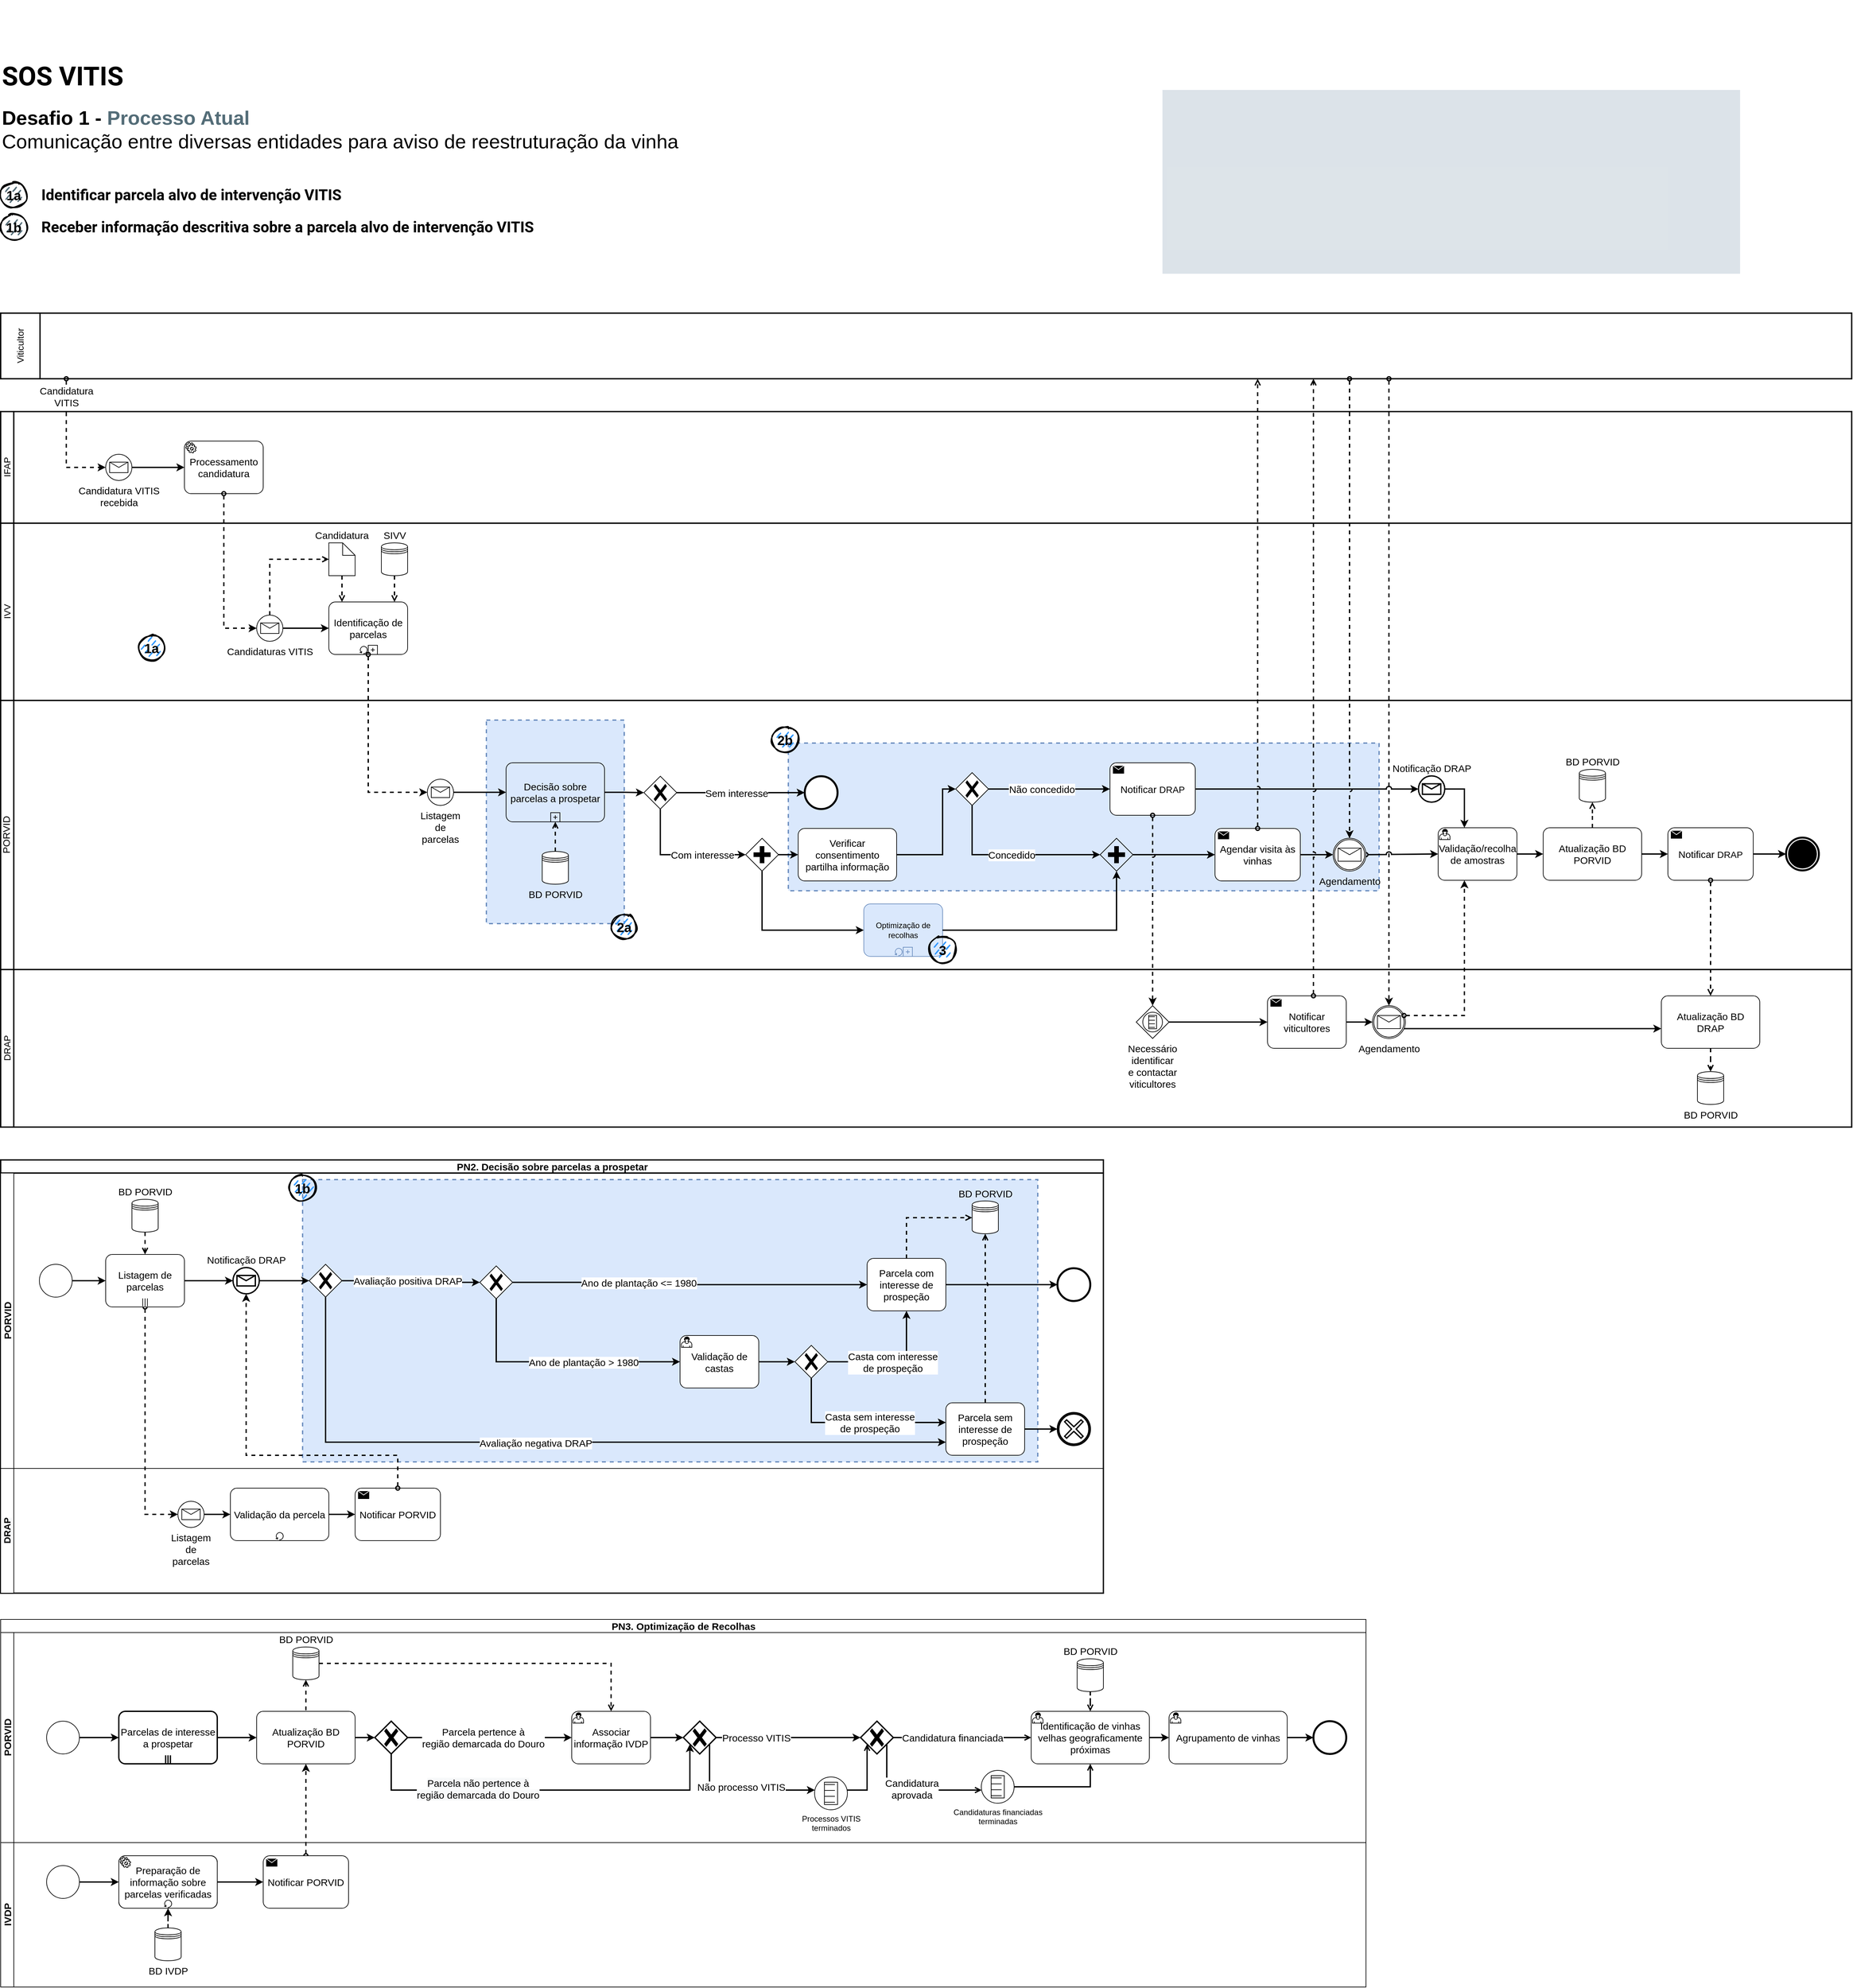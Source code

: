 <mxfile compressed="false" version="15.8.7" type="device">
  <diagram id="prtHgNgQTEPvFCAcTncT" name="Processos Alto Nível">
    <mxGraphModel dx="1422" dy="2042" grid="1" gridSize="10" guides="1" tooltips="1" connect="1" arrows="1" fold="1" page="1" pageScale="1" pageWidth="827" pageHeight="1169" math="0" shadow="0">
      <root>
        <mxCell id="0" />
        <mxCell id="1" parent="0" />
        <mxCell id="j8fhtU1hvzyhwvqFzkYq-1" value="IFAP" style="swimlane;html=1;startSize=20;fontStyle=0;collapsible=0;horizontal=0;swimlaneLine=1;swimlaneFillColor=none;strokeWidth=2;rounded=0;shadow=0;glass=0;fontSize=14;fillColor=none;" parent="1" vertex="1">
          <mxGeometry x="40" y="600" width="2820" height="170" as="geometry" />
        </mxCell>
        <mxCell id="j8fhtU1hvzyhwvqFzkYq-11" style="edgeStyle=orthogonalEdgeStyle;rounded=0;orthogonalLoop=1;jettySize=auto;html=1;fontSize=15;startArrow=none;startFill=0;strokeWidth=2;" parent="j8fhtU1hvzyhwvqFzkYq-1" source="j8fhtU1hvzyhwvqFzkYq-7" target="j8fhtU1hvzyhwvqFzkYq-9" edge="1">
          <mxGeometry relative="1" as="geometry" />
        </mxCell>
        <mxCell id="j8fhtU1hvzyhwvqFzkYq-7" value="&lt;span style=&quot;font-family: &amp;#34;arial&amp;#34; , sans-serif ; font-size: 15px&quot;&gt;Candidatura VITIS&lt;br&gt;recebida&lt;br style=&quot;font-size: 15px&quot;&gt;&lt;/span&gt;" style="points=[[0.145,0.145,0],[0.5,0,0],[0.855,0.145,0],[1,0.5,0],[0.855,0.855,0],[0.5,1,0],[0.145,0.855,0],[0,0.5,0]];shape=mxgraph.bpmn.event;html=1;verticalLabelPosition=bottom;labelBackgroundColor=#ffffff;verticalAlign=top;align=center;perimeter=ellipsePerimeter;outlineConnect=0;aspect=fixed;outline=standard;symbol=message;rounded=0;shadow=0;glass=0;sketch=0;fontSize=15;" parent="j8fhtU1hvzyhwvqFzkYq-1" vertex="1">
          <mxGeometry x="160" y="65" width="40" height="40" as="geometry" />
        </mxCell>
        <mxCell id="j8fhtU1hvzyhwvqFzkYq-9" value="Processamento candidatura" style="points=[[0.25,0,0],[0.5,0,0],[0.75,0,0],[1,0.25,0],[1,0.5,0],[1,0.75,0],[0.75,1,0],[0.5,1,0],[0.25,1,0],[0,0.75,0],[0,0.5,0],[0,0.25,0]];shape=mxgraph.bpmn.task;whiteSpace=wrap;rectStyle=rounded;size=10;taskMarker=service;rounded=0;shadow=0;glass=0;sketch=0;fontSize=15;" parent="j8fhtU1hvzyhwvqFzkYq-1" vertex="1">
          <mxGeometry x="280" y="45" width="120" height="80" as="geometry" />
        </mxCell>
        <mxCell id="j8fhtU1hvzyhwvqFzkYq-5" value="Viticultor" style="swimlane;html=1;startSize=60;fontStyle=0;collapsible=0;horizontal=0;swimlaneLine=1;swimlaneFillColor=none;strokeWidth=2;rounded=0;shadow=0;glass=0;fontSize=14;fillColor=none;" parent="1" vertex="1">
          <mxGeometry x="40" y="450" width="2820" height="100" as="geometry" />
        </mxCell>
        <mxCell id="IbKYtC_3RCh5xxz1OneK-86" style="edgeStyle=orthogonalEdgeStyle;rounded=0;jumpStyle=arc;orthogonalLoop=1;jettySize=auto;html=1;dashed=1;labelBackgroundColor=default;fontSize=15;startArrow=oval;startFill=0;endArrow=classic;endFill=1;strokeWidth=2;" parent="1" source="j8fhtU1hvzyhwvqFzkYq-5" target="j8fhtU1hvzyhwvqFzkYq-121" edge="1">
          <mxGeometry relative="1" as="geometry">
            <Array as="points">
              <mxPoint x="2155" y="1480" />
              <mxPoint x="2155" y="1480" />
            </Array>
          </mxGeometry>
        </mxCell>
        <mxCell id="j8fhtU1hvzyhwvqFzkYq-8" value="&lt;span style=&quot;color: rgb(0, 0, 0); font-family: helvetica; font-size: 15px; font-style: normal; font-weight: 400; letter-spacing: normal; text-align: center; text-indent: 0px; text-transform: none; word-spacing: 0px; display: inline; float: none;&quot;&gt;Candidatura &lt;br&gt;VITIS&lt;/span&gt;" style="edgeStyle=orthogonalEdgeStyle;rounded=0;orthogonalLoop=1;jettySize=auto;html=1;entryX=0;entryY=0.5;entryDx=0;entryDy=0;entryPerimeter=0;fontSize=15;dashed=1;startArrow=oval;startFill=0;strokeWidth=2;labelBackgroundColor=default;" parent="1" target="j8fhtU1hvzyhwvqFzkYq-7" edge="1">
          <mxGeometry x="-0.721" relative="1" as="geometry">
            <mxPoint x="140" y="550" as="sourcePoint" />
            <Array as="points">
              <mxPoint x="140" y="685" />
            </Array>
            <mxPoint as="offset" />
          </mxGeometry>
        </mxCell>
        <mxCell id="j8fhtU1hvzyhwvqFzkYq-12" value="IVV" style="swimlane;html=1;startSize=20;fontStyle=0;collapsible=0;horizontal=0;swimlaneLine=1;swimlaneFillColor=none;strokeWidth=2;rounded=0;shadow=0;glass=0;fontSize=14;fillColor=none;" parent="1" vertex="1">
          <mxGeometry x="40" y="770" width="2820" height="270" as="geometry" />
        </mxCell>
        <mxCell id="j8fhtU1hvzyhwvqFzkYq-19" value="" style="edgeStyle=orthogonalEdgeStyle;rounded=0;jumpStyle=none;orthogonalLoop=1;jettySize=auto;html=1;fontSize=15;startArrow=none;startFill=0;strokeWidth=2;" parent="j8fhtU1hvzyhwvqFzkYq-12" source="j8fhtU1hvzyhwvqFzkYq-14" target="j8fhtU1hvzyhwvqFzkYq-18" edge="1">
          <mxGeometry relative="1" as="geometry" />
        </mxCell>
        <mxCell id="j8fhtU1hvzyhwvqFzkYq-23" style="edgeStyle=orthogonalEdgeStyle;rounded=0;jumpStyle=none;orthogonalLoop=1;jettySize=auto;html=1;entryX=0;entryY=0.5;entryDx=0;entryDy=0;entryPerimeter=0;fontSize=15;startArrow=none;startFill=0;strokeWidth=2;dashed=1;endArrow=open;endFill=0;" parent="j8fhtU1hvzyhwvqFzkYq-12" source="j8fhtU1hvzyhwvqFzkYq-14" target="j8fhtU1hvzyhwvqFzkYq-22" edge="1">
          <mxGeometry relative="1" as="geometry">
            <Array as="points">
              <mxPoint x="410" y="55" />
            </Array>
          </mxGeometry>
        </mxCell>
        <mxCell id="j8fhtU1hvzyhwvqFzkYq-14" value="&lt;font face=&quot;arial, sans-serif&quot;&gt;Candidaturas VITIS&lt;br&gt;&lt;/font&gt;" style="points=[[0.145,0.145,0],[0.5,0,0],[0.855,0.145,0],[1,0.5,0],[0.855,0.855,0],[0.5,1,0],[0.145,0.855,0],[0,0.5,0]];shape=mxgraph.bpmn.event;html=1;verticalLabelPosition=bottom;labelBackgroundColor=#ffffff;verticalAlign=top;align=center;perimeter=ellipsePerimeter;outlineConnect=0;aspect=fixed;outline=standard;symbol=message;rounded=0;shadow=0;glass=0;sketch=0;fontSize=15;" parent="j8fhtU1hvzyhwvqFzkYq-12" vertex="1">
          <mxGeometry x="390" y="140" width="40" height="40" as="geometry" />
        </mxCell>
        <mxCell id="j8fhtU1hvzyhwvqFzkYq-18" value="Identificação de parcelas" style="points=[[0.25,0,0],[0.5,0,0],[0.75,0,0],[1,0.25,0],[1,0.5,0],[1,0.75,0],[0.75,1,0],[0.5,1,0],[0.25,1,0],[0,0.75,0],[0,0.5,0],[0,0.25,0]];shape=mxgraph.bpmn.task;whiteSpace=wrap;rectStyle=rounded;size=10;taskMarker=abstract;isLoopStandard=1;isLoopSub=1;rounded=0;shadow=0;glass=0;sketch=0;fontSize=15;" parent="j8fhtU1hvzyhwvqFzkYq-12" vertex="1">
          <mxGeometry x="500" y="120" width="120" height="80" as="geometry" />
        </mxCell>
        <mxCell id="j8fhtU1hvzyhwvqFzkYq-24" style="edgeStyle=orthogonalEdgeStyle;rounded=0;jumpStyle=none;orthogonalLoop=1;jettySize=auto;html=1;dashed=1;fontSize=15;startArrow=none;startFill=0;endArrow=open;endFill=0;strokeWidth=2;" parent="j8fhtU1hvzyhwvqFzkYq-12" source="j8fhtU1hvzyhwvqFzkYq-22" target="j8fhtU1hvzyhwvqFzkYq-18" edge="1">
          <mxGeometry relative="1" as="geometry">
            <Array as="points">
              <mxPoint x="520" y="110" />
              <mxPoint x="520" y="110" />
            </Array>
          </mxGeometry>
        </mxCell>
        <mxCell id="j8fhtU1hvzyhwvqFzkYq-22" value="Candidatura" style="shape=mxgraph.bpmn.data;labelPosition=center;verticalLabelPosition=top;align=center;verticalAlign=bottom;whiteSpace=wrap;size=19;html=1;rounded=0;shadow=0;glass=0;sketch=0;fontSize=15;" parent="j8fhtU1hvzyhwvqFzkYq-12" vertex="1">
          <mxGeometry x="500" y="30" width="40" height="50" as="geometry" />
        </mxCell>
        <mxCell id="j8fhtU1hvzyhwvqFzkYq-29" style="edgeStyle=orthogonalEdgeStyle;rounded=0;jumpStyle=none;orthogonalLoop=1;jettySize=auto;html=1;fontSize=15;startArrow=none;startFill=0;endArrow=open;endFill=0;strokeWidth=2;dashed=1;" parent="j8fhtU1hvzyhwvqFzkYq-12" source="j8fhtU1hvzyhwvqFzkYq-27" edge="1">
          <mxGeometry relative="1" as="geometry">
            <mxPoint x="600" y="120" as="targetPoint" />
            <Array as="points">
              <mxPoint x="600" y="120" />
            </Array>
          </mxGeometry>
        </mxCell>
        <mxCell id="j8fhtU1hvzyhwvqFzkYq-27" value="SIVV" style="shape=datastore;labelPosition=center;verticalLabelPosition=top;align=center;verticalAlign=bottom;rounded=0;shadow=0;glass=0;sketch=0;fontSize=15;html=1;" parent="j8fhtU1hvzyhwvqFzkYq-12" vertex="1">
          <mxGeometry x="580" y="30" width="40" height="50" as="geometry" />
        </mxCell>
        <mxCell id="A43F4s2ZnalGoexAEKTJ-45" value="1a" style="ellipse;whiteSpace=wrap;html=1;strokeWidth=2;fillWeight=2;hachureGap=8;fillColor=#3399FF;fillStyle=dashed;sketch=1;fontSize=20;fontColor=#000000;fontStyle=1;labelBackgroundColor=none;labelBorderColor=none;jiggle=1;" parent="j8fhtU1hvzyhwvqFzkYq-12" vertex="1">
          <mxGeometry x="210" y="170" width="40" height="40" as="geometry" />
        </mxCell>
        <mxCell id="j8fhtU1hvzyhwvqFzkYq-16" style="edgeStyle=orthogonalEdgeStyle;rounded=0;orthogonalLoop=1;jettySize=auto;html=1;entryX=0;entryY=0.5;entryDx=0;entryDy=0;entryPerimeter=0;fontSize=15;startArrow=oval;startFill=0;strokeWidth=2;dashed=1;jumpStyle=none;" parent="1" source="j8fhtU1hvzyhwvqFzkYq-9" target="j8fhtU1hvzyhwvqFzkYq-14" edge="1">
          <mxGeometry relative="1" as="geometry">
            <Array as="points">
              <mxPoint x="380" y="930" />
            </Array>
          </mxGeometry>
        </mxCell>
        <mxCell id="j8fhtU1hvzyhwvqFzkYq-30" value="PORVID" style="swimlane;html=1;startSize=20;fontStyle=0;collapsible=0;horizontal=0;swimlaneLine=1;swimlaneFillColor=none;strokeWidth=2;rounded=0;shadow=0;glass=0;sketch=0;fontSize=15;align=center;verticalAlign=bottom;fillColor=none;" parent="1" vertex="1">
          <mxGeometry x="40" y="1040" width="2820" height="410" as="geometry" />
        </mxCell>
        <mxCell id="A43F4s2ZnalGoexAEKTJ-1" value="" style="rounded=0;whiteSpace=wrap;html=1;labelBackgroundColor=none;fontSize=20;strokeWidth=2;fillColor=#dae8fc;gradientDirection=south;dashed=1;strokeColor=#6c8ebf;" parent="j8fhtU1hvzyhwvqFzkYq-30" vertex="1">
          <mxGeometry x="740" y="30" width="210" height="310" as="geometry" />
        </mxCell>
        <mxCell id="A43F4s2ZnalGoexAEKTJ-42" value="" style="rounded=0;whiteSpace=wrap;html=1;labelBackgroundColor=none;fontSize=20;strokeWidth=2;fillColor=#dae8fc;gradientDirection=south;dashed=1;strokeColor=#6c8ebf;" parent="j8fhtU1hvzyhwvqFzkYq-30" vertex="1">
          <mxGeometry x="1200" y="65" width="900" height="225" as="geometry" />
        </mxCell>
        <mxCell id="7a99WiWWtlT3RzwQKHeO-5" style="edgeStyle=orthogonalEdgeStyle;rounded=0;orthogonalLoop=1;jettySize=auto;html=1;fontSize=15;strokeWidth=2;" parent="j8fhtU1hvzyhwvqFzkYq-30" source="j8fhtU1hvzyhwvqFzkYq-31" target="j8fhtU1hvzyhwvqFzkYq-91" edge="1">
          <mxGeometry relative="1" as="geometry" />
        </mxCell>
        <mxCell id="j8fhtU1hvzyhwvqFzkYq-31" value="&lt;font face=&quot;arial, sans-serif&quot;&gt;Listagem de parcelas&lt;br&gt;&lt;/font&gt;" style="points=[[0.145,0.145,0],[0.5,0,0],[0.855,0.145,0],[1,0.5,0],[0.855,0.855,0],[0.5,1,0],[0.145,0.855,0],[0,0.5,0]];shape=mxgraph.bpmn.event;html=1;verticalLabelPosition=bottom;labelBackgroundColor=#ffffff;verticalAlign=top;align=center;perimeter=ellipsePerimeter;outlineConnect=0;aspect=fixed;outline=standard;symbol=message;rounded=0;shadow=0;glass=0;sketch=0;fontSize=15;whiteSpace=wrap;" parent="j8fhtU1hvzyhwvqFzkYq-30" vertex="1">
          <mxGeometry x="650" y="120" width="40" height="40" as="geometry" />
        </mxCell>
        <mxCell id="j8fhtU1hvzyhwvqFzkYq-58" value="Sem interesse" style="edgeStyle=orthogonalEdgeStyle;rounded=0;jumpStyle=none;orthogonalLoop=1;jettySize=auto;html=1;fontSize=15;startArrow=none;startFill=0;endArrow=classic;endFill=1;strokeWidth=2;" parent="j8fhtU1hvzyhwvqFzkYq-30" source="j8fhtU1hvzyhwvqFzkYq-49" target="j8fhtU1hvzyhwvqFzkYq-61" edge="1">
          <mxGeometry x="-0.067" relative="1" as="geometry">
            <mxPoint x="1180" y="140.5" as="targetPoint" />
            <mxPoint as="offset" />
          </mxGeometry>
        </mxCell>
        <mxCell id="j8fhtU1hvzyhwvqFzkYq-59" value="Com interesse" style="edgeStyle=orthogonalEdgeStyle;rounded=0;jumpStyle=none;orthogonalLoop=1;jettySize=auto;html=1;fontSize=15;startArrow=none;startFill=0;endArrow=classic;endFill=1;strokeWidth=2;entryX=0;entryY=0.5;entryDx=0;entryDy=0;entryPerimeter=0;" parent="j8fhtU1hvzyhwvqFzkYq-30" source="j8fhtU1hvzyhwvqFzkYq-49" target="j8fhtU1hvzyhwvqFzkYq-98" edge="1">
          <mxGeometry x="0.333" relative="1" as="geometry">
            <mxPoint x="1010" y="430" as="targetPoint" />
            <Array as="points">
              <mxPoint x="1005" y="235" />
            </Array>
            <mxPoint as="offset" />
          </mxGeometry>
        </mxCell>
        <mxCell id="j8fhtU1hvzyhwvqFzkYq-49" value="" style="points=[[0.25,0.25,0],[0.5,0,0],[0.75,0.25,0],[1,0.5,0],[0.75,0.75,0],[0.5,1,0],[0.25,0.75,0],[0,0.5,0]];shape=mxgraph.bpmn.gateway2;html=1;verticalLabelPosition=bottom;labelBackgroundColor=#ffffff;verticalAlign=top;align=center;perimeter=rhombusPerimeter;outlineConnect=0;outline=none;symbol=none;gwType=exclusive;rounded=0;shadow=0;glass=0;sketch=0;fontSize=15;" parent="j8fhtU1hvzyhwvqFzkYq-30" vertex="1">
          <mxGeometry x="980" y="115.5" width="50" height="50" as="geometry" />
        </mxCell>
        <mxCell id="j8fhtU1hvzyhwvqFzkYq-65" style="edgeStyle=orthogonalEdgeStyle;rounded=0;jumpStyle=none;orthogonalLoop=1;jettySize=auto;html=1;fontSize=15;startArrow=none;startFill=0;endArrow=classic;endFill=1;strokeWidth=2;exitX=1;exitY=0.5;exitDx=0;exitDy=0;exitPerimeter=0;" parent="j8fhtU1hvzyhwvqFzkYq-30" source="j8fhtU1hvzyhwvqFzkYq-51" target="j8fhtU1hvzyhwvqFzkYq-64" edge="1">
          <mxGeometry relative="1" as="geometry">
            <mxPoint x="1405" y="235" as="sourcePoint" />
            <Array as="points">
              <mxPoint x="1435" y="235" />
              <mxPoint x="1435" y="135" />
            </Array>
          </mxGeometry>
        </mxCell>
        <mxCell id="j8fhtU1hvzyhwvqFzkYq-51" value="Verificar consentimento partilha informação" style="points=[[0.25,0,0],[0.5,0,0],[0.75,0,0],[1,0.25,0],[1,0.5,0],[1,0.75,0],[0.75,1,0],[0.5,1,0],[0.25,1,0],[0,0.75,0],[0,0.5,0],[0,0.25,0]];shape=mxgraph.bpmn.task;whiteSpace=wrap;rectStyle=rounded;size=10;taskMarker=abstract;rounded=0;shadow=0;glass=0;sketch=0;fontSize=15;align=center;verticalAlign=middle;html=1;" parent="j8fhtU1hvzyhwvqFzkYq-30" vertex="1">
          <mxGeometry x="1215" y="195" width="150" height="80" as="geometry" />
        </mxCell>
        <mxCell id="j8fhtU1hvzyhwvqFzkYq-61" value="" style="points=[[0.145,0.145,0],[0.5,0,0],[0.855,0.145,0],[1,0.5,0],[0.855,0.855,0],[0.5,1,0],[0.145,0.855,0],[0,0.5,0]];shape=mxgraph.bpmn.event;html=1;verticalLabelPosition=bottom;labelBackgroundColor=#ffffff;verticalAlign=top;align=center;perimeter=ellipsePerimeter;outlineConnect=0;aspect=fixed;outline=end;symbol=terminate2;rounded=0;shadow=0;glass=0;sketch=0;fontSize=15;" parent="j8fhtU1hvzyhwvqFzkYq-30" vertex="1">
          <mxGeometry x="1225" y="115.5" width="50" height="50" as="geometry" />
        </mxCell>
        <mxCell id="j8fhtU1hvzyhwvqFzkYq-67" value="Concedido" style="edgeStyle=orthogonalEdgeStyle;rounded=0;jumpStyle=none;orthogonalLoop=1;jettySize=auto;html=1;fontSize=15;startArrow=none;startFill=0;endArrow=classic;endFill=1;strokeWidth=2;entryX=0;entryY=0.5;entryDx=0;entryDy=0;entryPerimeter=0;" parent="j8fhtU1hvzyhwvqFzkYq-30" source="j8fhtU1hvzyhwvqFzkYq-64" target="j8fhtU1hvzyhwvqFzkYq-103" edge="1">
          <mxGeometry relative="1" as="geometry">
            <mxPoint x="1575" y="220" as="targetPoint" />
            <Array as="points">
              <mxPoint x="1480" y="235" />
            </Array>
          </mxGeometry>
        </mxCell>
        <mxCell id="j8fhtU1hvzyhwvqFzkYq-72" value="Não concedido" style="edgeStyle=orthogonalEdgeStyle;rounded=0;jumpStyle=none;orthogonalLoop=1;jettySize=auto;html=1;fontSize=15;startArrow=none;startFill=0;endArrow=classic;endFill=1;strokeWidth=2;" parent="j8fhtU1hvzyhwvqFzkYq-30" source="j8fhtU1hvzyhwvqFzkYq-64" target="j8fhtU1hvzyhwvqFzkYq-71" edge="1">
          <mxGeometry x="-0.125" relative="1" as="geometry">
            <Array as="points">
              <mxPoint x="1575" y="135" />
              <mxPoint x="1575" y="135" />
            </Array>
            <mxPoint as="offset" />
          </mxGeometry>
        </mxCell>
        <mxCell id="j8fhtU1hvzyhwvqFzkYq-64" value="" style="points=[[0.25,0.25,0],[0.5,0,0],[0.75,0.25,0],[1,0.5,0],[0.75,0.75,0],[0.5,1,0],[0.25,0.75,0],[0,0.5,0]];shape=mxgraph.bpmn.gateway2;html=1;verticalLabelPosition=bottom;labelBackgroundColor=#ffffff;verticalAlign=top;align=center;perimeter=rhombusPerimeter;outlineConnect=0;outline=none;symbol=none;gwType=exclusive;rounded=0;shadow=0;glass=0;sketch=0;fontSize=15;" parent="j8fhtU1hvzyhwvqFzkYq-30" vertex="1">
          <mxGeometry x="1455" y="110" width="50" height="50" as="geometry" />
        </mxCell>
        <mxCell id="j8fhtU1hvzyhwvqFzkYq-76" style="edgeStyle=orthogonalEdgeStyle;rounded=0;jumpStyle=none;orthogonalLoop=1;jettySize=auto;html=1;fontSize=15;startArrow=none;startFill=0;endArrow=classic;endFill=1;strokeWidth=2;" parent="j8fhtU1hvzyhwvqFzkYq-30" source="j8fhtU1hvzyhwvqFzkYq-66" target="j8fhtU1hvzyhwvqFzkYq-74" edge="1">
          <mxGeometry relative="1" as="geometry" />
        </mxCell>
        <mxCell id="j8fhtU1hvzyhwvqFzkYq-66" value="Agendar visita às vinhas" style="points=[[0.25,0,0],[0.5,0,0],[0.75,0,0],[1,0.25,0],[1,0.5,0],[1,0.75,0],[0.75,1,0],[0.5,1,0],[0.25,1,0],[0,0.75,0],[0,0.5,0],[0,0.25,0]];shape=mxgraph.bpmn.task;whiteSpace=wrap;rectStyle=rounded;size=10;taskMarker=send;rounded=0;shadow=0;glass=0;sketch=0;fontSize=15;align=center;verticalAlign=middle;html=1;" parent="j8fhtU1hvzyhwvqFzkYq-30" vertex="1">
          <mxGeometry x="1850" y="195" width="130" height="80" as="geometry" />
        </mxCell>
        <mxCell id="IbKYtC_3RCh5xxz1OneK-45" style="edgeStyle=orthogonalEdgeStyle;rounded=0;orthogonalLoop=1;jettySize=auto;html=1;dashed=1;endArrow=open;endFill=0;strokeWidth=2;" parent="j8fhtU1hvzyhwvqFzkYq-30" source="j8fhtU1hvzyhwvqFzkYq-68" target="j8fhtU1hvzyhwvqFzkYq-91" edge="1">
          <mxGeometry relative="1" as="geometry" />
        </mxCell>
        <mxCell id="j8fhtU1hvzyhwvqFzkYq-68" value="BD PORVID" style="shape=datastore;labelPosition=center;verticalLabelPosition=bottom;align=center;verticalAlign=top;rounded=0;shadow=0;glass=0;sketch=0;fontSize=15;html=1;" parent="j8fhtU1hvzyhwvqFzkYq-30" vertex="1">
          <mxGeometry x="825" y="230" width="40" height="50" as="geometry" />
        </mxCell>
        <mxCell id="IbKYtC_3RCh5xxz1OneK-88" style="edgeStyle=orthogonalEdgeStyle;rounded=0;jumpStyle=arc;orthogonalLoop=1;jettySize=auto;html=1;labelBackgroundColor=default;fontSize=15;startArrow=none;startFill=0;endArrow=classic;endFill=1;strokeWidth=2;" parent="j8fhtU1hvzyhwvqFzkYq-30" source="j8fhtU1hvzyhwvqFzkYq-71" target="IbKYtC_3RCh5xxz1OneK-173" edge="1">
          <mxGeometry relative="1" as="geometry" />
        </mxCell>
        <mxCell id="j8fhtU1hvzyhwvqFzkYq-71" value="Notificar&amp;nbsp;&lt;span style=&quot;font-size: 14px&quot;&gt;DRAP&lt;/span&gt;" style="points=[[0.25,0,0],[0.5,0,0],[0.75,0,0],[1,0.25,0],[1,0.5,0],[1,0.75,0],[0.75,1,0],[0.5,1,0],[0.25,1,0],[0,0.75,0],[0,0.5,0],[0,0.25,0]];shape=mxgraph.bpmn.task;whiteSpace=wrap;rectStyle=rounded;size=10;taskMarker=send;rounded=0;shadow=0;glass=0;sketch=0;fontSize=15;align=center;verticalAlign=middle;html=1;" parent="j8fhtU1hvzyhwvqFzkYq-30" vertex="1">
          <mxGeometry x="1690" y="95" width="130" height="80" as="geometry" />
        </mxCell>
        <mxCell id="IbKYtC_3RCh5xxz1OneK-193" style="edgeStyle=orthogonalEdgeStyle;rounded=0;jumpStyle=arc;orthogonalLoop=1;jettySize=auto;html=1;labelBackgroundColor=default;fontSize=15;startArrow=oval;startFill=0;endArrow=classic;endFill=1;strokeWidth=2;" parent="j8fhtU1hvzyhwvqFzkYq-30" source="j8fhtU1hvzyhwvqFzkYq-74" target="j8fhtU1hvzyhwvqFzkYq-77" edge="1">
          <mxGeometry relative="1" as="geometry" />
        </mxCell>
        <mxCell id="j8fhtU1hvzyhwvqFzkYq-74" value="Agendamento" style="points=[[0.145,0.145,0],[0.5,0,0],[0.855,0.145,0],[1,0.5,0],[0.855,0.855,0],[0.5,1,0],[0.145,0.855,0],[0,0.5,0]];shape=mxgraph.bpmn.event;html=1;verticalLabelPosition=bottom;labelBackgroundColor=none;verticalAlign=top;align=center;perimeter=ellipsePerimeter;outlineConnect=0;aspect=fixed;outline=catching;symbol=message;rounded=0;shadow=0;glass=0;sketch=0;fontSize=15;" parent="j8fhtU1hvzyhwvqFzkYq-30" vertex="1">
          <mxGeometry x="2030" y="210" width="50" height="50" as="geometry" />
        </mxCell>
        <mxCell id="j8fhtU1hvzyhwvqFzkYq-99" style="edgeStyle=orthogonalEdgeStyle;rounded=0;jumpStyle=none;orthogonalLoop=1;jettySize=auto;html=1;fontSize=15;startArrow=none;startFill=0;endArrow=classic;endFill=1;strokeWidth=2;" parent="j8fhtU1hvzyhwvqFzkYq-30" source="j8fhtU1hvzyhwvqFzkYq-98" target="j8fhtU1hvzyhwvqFzkYq-51" edge="1">
          <mxGeometry relative="1" as="geometry">
            <mxPoint x="1155" y="235" as="sourcePoint" />
          </mxGeometry>
        </mxCell>
        <mxCell id="j8fhtU1hvzyhwvqFzkYq-98" value="" style="points=[[0.25,0.25,0],[0.5,0,0],[0.75,0.25,0],[1,0.5,0],[0.75,0.75,0],[0.5,1,0],[0.25,0.75,0],[0,0.5,0]];shape=mxgraph.bpmn.gateway2;html=1;verticalLabelPosition=bottom;labelBackgroundColor=#ffffff;verticalAlign=top;align=center;perimeter=rhombusPerimeter;outlineConnect=0;outline=none;symbol=none;gwType=parallel;rounded=0;shadow=0;glass=0;sketch=0;fontSize=15;fillColor=none;" parent="j8fhtU1hvzyhwvqFzkYq-30" vertex="1">
          <mxGeometry x="1135" y="210" width="50" height="50" as="geometry" />
        </mxCell>
        <mxCell id="j8fhtU1hvzyhwvqFzkYq-105" style="edgeStyle=orthogonalEdgeStyle;rounded=0;jumpStyle=none;orthogonalLoop=1;jettySize=auto;html=1;fontSize=15;startArrow=none;startFill=0;endArrow=classic;endFill=1;strokeWidth=2;" parent="j8fhtU1hvzyhwvqFzkYq-30" source="j8fhtU1hvzyhwvqFzkYq-103" target="j8fhtU1hvzyhwvqFzkYq-66" edge="1">
          <mxGeometry relative="1" as="geometry" />
        </mxCell>
        <mxCell id="j8fhtU1hvzyhwvqFzkYq-103" value="" style="points=[[0.25,0.25,0],[0.5,0,0],[0.75,0.25,0],[1,0.5,0],[0.75,0.75,0],[0.5,1,0],[0.25,0.75,0],[0,0.5,0]];shape=mxgraph.bpmn.gateway2;html=1;verticalLabelPosition=bottom;labelBackgroundColor=#ffffff;verticalAlign=top;align=center;perimeter=rhombusPerimeter;outlineConnect=0;outline=none;symbol=none;gwType=parallel;rounded=0;shadow=0;glass=0;sketch=0;fontSize=15;fillColor=none;" parent="j8fhtU1hvzyhwvqFzkYq-30" vertex="1">
          <mxGeometry x="1675" y="210" width="50" height="50" as="geometry" />
        </mxCell>
        <mxCell id="IbKYtC_3RCh5xxz1OneK-177" style="edgeStyle=orthogonalEdgeStyle;rounded=0;jumpStyle=arc;orthogonalLoop=1;jettySize=auto;html=1;labelBackgroundColor=default;fontSize=15;startArrow=none;startFill=0;endArrow=classic;endFill=1;strokeWidth=2;" parent="j8fhtU1hvzyhwvqFzkYq-30" source="j8fhtU1hvzyhwvqFzkYq-77" target="IbKYtC_3RCh5xxz1OneK-175" edge="1">
          <mxGeometry relative="1" as="geometry" />
        </mxCell>
        <mxCell id="j8fhtU1hvzyhwvqFzkYq-77" value="Validação/recolha de amostras" style="points=[[0.25,0,0],[0.5,0,0],[0.75,0,0],[1,0.25,0],[1,0.5,0],[1,0.75,0],[0.75,1,0],[0.5,1,0],[0.25,1,0],[0,0.75,0],[0,0.5,0],[0,0.25,0]];shape=mxgraph.bpmn.task;whiteSpace=wrap;rectStyle=rounded;size=10;taskMarker=user;rounded=0;shadow=0;glass=0;sketch=0;fontSize=15;align=center;verticalAlign=middle;html=1;" parent="j8fhtU1hvzyhwvqFzkYq-30" vertex="1">
          <mxGeometry x="2190" y="194" width="120" height="80" as="geometry" />
        </mxCell>
        <mxCell id="al4PJ4pm5zgEQlfIhQZX-3" value="Optimização de recolhas" style="points=[[0.25,0,0],[0.5,0,0],[0.75,0,0],[1,0.25,0],[1,0.5,0],[1,0.75,0],[0.75,1,0],[0.5,1,0],[0.25,1,0],[0,0.75,0],[0,0.5,0],[0,0.25,0]];shape=mxgraph.bpmn.task;whiteSpace=wrap;rectStyle=rounded;size=10;taskMarker=abstract;isLoopStandard=1;isLoopSub=1;fillColor=#dae8fc;strokeColor=#6c8ebf;" parent="j8fhtU1hvzyhwvqFzkYq-30" vertex="1">
          <mxGeometry x="1315" y="310" width="120" height="80" as="geometry" />
        </mxCell>
        <mxCell id="j8fhtU1hvzyhwvqFzkYq-100" style="edgeStyle=orthogonalEdgeStyle;rounded=0;jumpStyle=none;orthogonalLoop=1;jettySize=auto;html=1;fontSize=15;startArrow=none;startFill=0;endArrow=classic;endFill=1;strokeWidth=2;entryX=0;entryY=0.5;entryDx=0;entryDy=0;entryPerimeter=0;" parent="j8fhtU1hvzyhwvqFzkYq-30" source="j8fhtU1hvzyhwvqFzkYq-98" target="al4PJ4pm5zgEQlfIhQZX-3" edge="1">
          <mxGeometry relative="1" as="geometry">
            <Array as="points">
              <mxPoint x="1160" y="350" />
            </Array>
            <mxPoint x="1130" y="260" as="sourcePoint" />
          </mxGeometry>
        </mxCell>
        <mxCell id="j8fhtU1hvzyhwvqFzkYq-104" style="edgeStyle=orthogonalEdgeStyle;rounded=0;jumpStyle=none;orthogonalLoop=1;jettySize=auto;html=1;fontSize=15;startArrow=none;startFill=0;endArrow=classic;endFill=1;strokeWidth=2;" parent="j8fhtU1hvzyhwvqFzkYq-30" source="al4PJ4pm5zgEQlfIhQZX-3" target="j8fhtU1hvzyhwvqFzkYq-103" edge="1">
          <mxGeometry relative="1" as="geometry">
            <mxPoint x="1405" y="328" as="sourcePoint" />
          </mxGeometry>
        </mxCell>
        <mxCell id="A43F4s2ZnalGoexAEKTJ-2" value="2a" style="ellipse;whiteSpace=wrap;html=1;strokeWidth=2;fillWeight=2;hachureGap=8;fillColor=#3399FF;fillStyle=dashed;sketch=1;fontSize=20;fontColor=#000000;fontStyle=1;labelBackgroundColor=none;labelBorderColor=none;jiggle=1;" parent="j8fhtU1hvzyhwvqFzkYq-30" vertex="1">
          <mxGeometry x="930" y="325" width="40" height="40" as="geometry" />
        </mxCell>
        <mxCell id="A43F4s2ZnalGoexAEKTJ-41" value="3" style="ellipse;whiteSpace=wrap;html=1;strokeWidth=2;fillWeight=2;hachureGap=8;fillColor=#3399FF;fillStyle=dashed;sketch=1;fontSize=20;fontColor=#000000;fontStyle=1;labelBackgroundColor=none;labelBorderColor=none;jiggle=1;" parent="j8fhtU1hvzyhwvqFzkYq-30" vertex="1">
          <mxGeometry x="1415" y="360" width="40" height="40" as="geometry" />
        </mxCell>
        <mxCell id="A43F4s2ZnalGoexAEKTJ-44" value="2b" style="ellipse;whiteSpace=wrap;html=1;strokeWidth=2;fillWeight=2;hachureGap=8;fillColor=#3399FF;fillStyle=dashed;sketch=1;fontSize=20;fontColor=#000000;fontStyle=1;labelBackgroundColor=none;labelBorderColor=none;jiggle=1;" parent="j8fhtU1hvzyhwvqFzkYq-30" vertex="1">
          <mxGeometry x="1175" y="40" width="40" height="40" as="geometry" />
        </mxCell>
        <mxCell id="IbKYtC_3RCh5xxz1OneK-46" style="edgeStyle=orthogonalEdgeStyle;rounded=0;orthogonalLoop=1;jettySize=auto;html=1;endArrow=classic;endFill=1;strokeWidth=2;" parent="j8fhtU1hvzyhwvqFzkYq-30" source="j8fhtU1hvzyhwvqFzkYq-91" target="j8fhtU1hvzyhwvqFzkYq-49" edge="1">
          <mxGeometry relative="1" as="geometry" />
        </mxCell>
        <mxCell id="j8fhtU1hvzyhwvqFzkYq-91" value="&lt;span&gt;Decisão sobre parcelas a prospetar&lt;/span&gt;" style="points=[[0.25,0,0],[0.5,0,0],[0.75,0,0],[1,0.25,0],[1,0.5,0],[1,0.75,0],[0.75,1,0],[0.5,1,0],[0.25,1,0],[0,0.75,0],[0,0.5,0],[0,0.25,0]];shape=mxgraph.bpmn.task;whiteSpace=wrap;rectStyle=rounded;size=10;taskMarker=abstract;isLoopSub=1;rounded=0;shadow=0;glass=0;sketch=0;fontSize=15;align=center;verticalAlign=middle;html=1;fillColor=none;" parent="j8fhtU1hvzyhwvqFzkYq-30" vertex="1">
          <mxGeometry x="770" y="95" width="150" height="90" as="geometry" />
        </mxCell>
        <mxCell id="IbKYtC_3RCh5xxz1OneK-174" style="edgeStyle=orthogonalEdgeStyle;rounded=0;jumpStyle=arc;orthogonalLoop=1;jettySize=auto;html=1;labelBackgroundColor=default;fontSize=15;startArrow=none;startFill=0;endArrow=classic;endFill=1;strokeWidth=2;" parent="j8fhtU1hvzyhwvqFzkYq-30" source="IbKYtC_3RCh5xxz1OneK-173" target="j8fhtU1hvzyhwvqFzkYq-77" edge="1">
          <mxGeometry relative="1" as="geometry">
            <Array as="points">
              <mxPoint x="2230" y="135" />
            </Array>
          </mxGeometry>
        </mxCell>
        <mxCell id="IbKYtC_3RCh5xxz1OneK-173" value="Notificação DRAP" style="points=[[0.145,0.145,0],[0.5,0,0],[0.855,0.145,0],[1,0.5,0],[0.855,0.855,0],[0.5,1,0],[0.145,0.855,0],[0,0.5,0]];shape=mxgraph.bpmn.event;html=1;verticalLabelPosition=top;labelBackgroundColor=#ffffff;verticalAlign=bottom;align=center;perimeter=ellipsePerimeter;outlineConnect=0;aspect=fixed;outline=standard;symbol=message;fontSize=15;strokeWidth=2;labelPosition=center;" parent="j8fhtU1hvzyhwvqFzkYq-30" vertex="1">
          <mxGeometry x="2160" y="115" width="40" height="40" as="geometry" />
        </mxCell>
        <mxCell id="IbKYtC_3RCh5xxz1OneK-184" style="edgeStyle=orthogonalEdgeStyle;rounded=0;jumpStyle=arc;orthogonalLoop=1;jettySize=auto;html=1;labelBackgroundColor=default;fontSize=15;startArrow=none;startFill=0;endArrow=open;endFill=0;strokeWidth=2;dashed=1;" parent="j8fhtU1hvzyhwvqFzkYq-30" source="IbKYtC_3RCh5xxz1OneK-175" target="IbKYtC_3RCh5xxz1OneK-182" edge="1">
          <mxGeometry relative="1" as="geometry" />
        </mxCell>
        <mxCell id="IbKYtC_3RCh5xxz1OneK-186" style="edgeStyle=orthogonalEdgeStyle;rounded=0;jumpStyle=arc;orthogonalLoop=1;jettySize=auto;html=1;labelBackgroundColor=default;fontSize=15;startArrow=none;startFill=0;endArrow=classic;endFill=1;strokeWidth=2;" parent="j8fhtU1hvzyhwvqFzkYq-30" source="IbKYtC_3RCh5xxz1OneK-175" target="IbKYtC_3RCh5xxz1OneK-185" edge="1">
          <mxGeometry relative="1" as="geometry" />
        </mxCell>
        <mxCell id="IbKYtC_3RCh5xxz1OneK-175" value="Atualização BD PORVID" style="points=[[0.25,0,0],[0.5,0,0],[0.75,0,0],[1,0.25,0],[1,0.5,0],[1,0.75,0],[0.75,1,0],[0.5,1,0],[0.25,1,0],[0,0.75,0],[0,0.5,0],[0,0.25,0]];shape=mxgraph.bpmn.task;whiteSpace=wrap;rectStyle=rounded;size=10;taskMarker=abstract;rounded=0;shadow=0;glass=0;sketch=0;fontSize=15;align=center;verticalAlign=middle;html=1;" parent="j8fhtU1hvzyhwvqFzkYq-30" vertex="1">
          <mxGeometry x="2350" y="194" width="150" height="80" as="geometry" />
        </mxCell>
        <mxCell id="IbKYtC_3RCh5xxz1OneK-182" value="BD PORVID" style="shape=datastore;labelPosition=center;verticalLabelPosition=top;align=center;verticalAlign=bottom;rounded=0;shadow=0;glass=0;sketch=0;fontSize=15;html=1;" parent="j8fhtU1hvzyhwvqFzkYq-30" vertex="1">
          <mxGeometry x="2405" y="105" width="40" height="50" as="geometry" />
        </mxCell>
        <mxCell id="IbKYtC_3RCh5xxz1OneK-185" value="Notificar&amp;nbsp;&lt;span style=&quot;font-size: 14px&quot;&gt;DRAP&lt;/span&gt;" style="points=[[0.25,0,0],[0.5,0,0],[0.75,0,0],[1,0.25,0],[1,0.5,0],[1,0.75,0],[0.75,1,0],[0.5,1,0],[0.25,1,0],[0,0.75,0],[0,0.5,0],[0,0.25,0]];shape=mxgraph.bpmn.task;whiteSpace=wrap;rectStyle=rounded;size=10;taskMarker=send;rounded=0;shadow=0;glass=0;sketch=0;fontSize=15;align=center;verticalAlign=middle;html=1;" parent="j8fhtU1hvzyhwvqFzkYq-30" vertex="1">
          <mxGeometry x="2540" y="194" width="130" height="80" as="geometry" />
        </mxCell>
        <mxCell id="j8fhtU1hvzyhwvqFzkYq-32" style="edgeStyle=orthogonalEdgeStyle;rounded=0;jumpStyle=none;orthogonalLoop=1;jettySize=auto;html=1;entryX=0;entryY=0.5;entryDx=0;entryDy=0;entryPerimeter=0;dashed=1;fontSize=15;startArrow=oval;startFill=0;endArrow=classic;endFill=1;strokeWidth=2;" parent="1" source="j8fhtU1hvzyhwvqFzkYq-18" target="j8fhtU1hvzyhwvqFzkYq-31" edge="1">
          <mxGeometry relative="1" as="geometry">
            <Array as="points">
              <mxPoint x="600" y="1180" />
            </Array>
            <mxPoint x="630" y="1100" as="sourcePoint" />
          </mxGeometry>
        </mxCell>
        <mxCell id="j8fhtU1hvzyhwvqFzkYq-73" style="edgeStyle=orthogonalEdgeStyle;rounded=0;jumpStyle=arc;orthogonalLoop=1;jettySize=auto;html=1;fontSize=15;startArrow=oval;startFill=0;endArrow=open;endFill=0;strokeWidth=2;dashed=1;" parent="1" source="j8fhtU1hvzyhwvqFzkYq-66" edge="1">
          <mxGeometry relative="1" as="geometry">
            <mxPoint x="1955" y="550" as="targetPoint" />
            <Array as="points">
              <mxPoint x="1955" y="690" />
            </Array>
          </mxGeometry>
        </mxCell>
        <mxCell id="j8fhtU1hvzyhwvqFzkYq-75" style="edgeStyle=orthogonalEdgeStyle;rounded=0;jumpStyle=arc;orthogonalLoop=1;jettySize=auto;html=1;dashed=1;fontSize=15;startArrow=oval;startFill=0;endArrow=classic;endFill=1;strokeWidth=2;" parent="1" target="j8fhtU1hvzyhwvqFzkYq-74" edge="1">
          <mxGeometry relative="1" as="geometry">
            <mxPoint x="2095" y="550" as="sourcePoint" />
            <Array as="points">
              <mxPoint x="2095" y="900" />
              <mxPoint x="2095" y="900" />
            </Array>
          </mxGeometry>
        </mxCell>
        <mxCell id="A43F4s2ZnalGoexAEKTJ-3" value="&lt;span style=&quot;font-size: 15px ; background-color: rgb(255 , 255 , 255)&quot;&gt;PN3. Optimização de Recolhas&lt;/span&gt;" style="swimlane;html=1;childLayout=stackLayout;resizeParent=1;resizeParentMax=0;horizontal=1;startSize=20;horizontalStack=0;" parent="1" vertex="1">
          <mxGeometry x="40" y="2440" width="2080" height="560" as="geometry">
            <mxRectangle x="40" y="1730" width="250" height="20" as="alternateBounds" />
          </mxGeometry>
        </mxCell>
        <mxCell id="A43F4s2ZnalGoexAEKTJ-38" style="edgeStyle=orthogonalEdgeStyle;rounded=0;orthogonalLoop=1;jettySize=auto;html=1;fontSize=15;startArrow=oval;startFill=0;endArrow=classic;endFill=1;strokeWidth=2;dashed=1;" parent="A43F4s2ZnalGoexAEKTJ-3" source="A43F4s2ZnalGoexAEKTJ-36" target="LDm_sBTLsoFuQMDqbDht-15" edge="1">
          <mxGeometry relative="1" as="geometry">
            <Array as="points">
              <mxPoint x="465" y="290" />
              <mxPoint x="465" y="290" />
            </Array>
            <mxPoint x="850" y="450" as="targetPoint" />
          </mxGeometry>
        </mxCell>
        <mxCell id="A43F4s2ZnalGoexAEKTJ-4" value="&lt;span style=&quot;font-size: 15px&quot;&gt;PORVID&lt;/span&gt;" style="swimlane;html=1;startSize=20;horizontal=0;" parent="A43F4s2ZnalGoexAEKTJ-3" vertex="1">
          <mxGeometry y="20" width="2080" height="320" as="geometry" />
        </mxCell>
        <mxCell id="IbKYtC_3RCh5xxz1OneK-171" style="edgeStyle=orthogonalEdgeStyle;rounded=0;jumpStyle=arc;orthogonalLoop=1;jettySize=auto;html=1;labelBackgroundColor=default;fontSize=15;startArrow=none;startFill=0;endArrow=classic;endFill=1;strokeWidth=2;" parent="A43F4s2ZnalGoexAEKTJ-4" source="LDm_sBTLsoFuQMDqbDht-15" target="IbKYtC_3RCh5xxz1OneK-112" edge="1">
          <mxGeometry relative="1" as="geometry" />
        </mxCell>
        <mxCell id="LDm_sBTLsoFuQMDqbDht-15" value="Atualização BD PORVID" style="points=[[0.25,0,0],[0.5,0,0],[0.75,0,0],[1,0.25,0],[1,0.5,0],[1,0.75,0],[0.75,1,0],[0.5,1,0],[0.25,1,0],[0,0.75,0],[0,0.5,0],[0,0.25,0]];shape=mxgraph.bpmn.task;whiteSpace=wrap;rectStyle=rounded;size=10;taskMarker=abstract;rounded=0;shadow=0;glass=0;sketch=0;fontSize=15;align=center;verticalAlign=middle;html=1;" parent="A43F4s2ZnalGoexAEKTJ-4" vertex="1">
          <mxGeometry x="390" y="120" width="150" height="80" as="geometry" />
        </mxCell>
        <mxCell id="A43F4s2ZnalGoexAEKTJ-13" style="edgeStyle=orthogonalEdgeStyle;rounded=0;orthogonalLoop=1;jettySize=auto;html=1;fontSize=15;endArrow=none;endFill=0;strokeWidth=2;dashed=1;startArrow=open;startFill=0;" parent="A43F4s2ZnalGoexAEKTJ-4" source="A43F4s2ZnalGoexAEKTJ-14" target="LDm_sBTLsoFuQMDqbDht-15" edge="1">
          <mxGeometry relative="1" as="geometry">
            <mxPoint x="1426" y="120" as="targetPoint" />
            <Array as="points" />
          </mxGeometry>
        </mxCell>
        <mxCell id="IbKYtC_3RCh5xxz1OneK-169" style="edgeStyle=orthogonalEdgeStyle;rounded=0;jumpStyle=arc;orthogonalLoop=1;jettySize=auto;html=1;labelBackgroundColor=default;fontSize=15;startArrow=none;startFill=0;endArrow=open;endFill=0;strokeWidth=2;dashed=1;" parent="A43F4s2ZnalGoexAEKTJ-4" source="A43F4s2ZnalGoexAEKTJ-14" target="7a99WiWWtlT3RzwQKHeO-6" edge="1">
          <mxGeometry relative="1" as="geometry">
            <mxPoint x="926" y="120" as="targetPoint" />
          </mxGeometry>
        </mxCell>
        <mxCell id="A43F4s2ZnalGoexAEKTJ-14" value="BD PORVID" style="shape=datastore;labelPosition=center;verticalLabelPosition=top;align=center;verticalAlign=bottom;rounded=0;shadow=0;glass=0;sketch=0;fontSize=15;html=1;" parent="A43F4s2ZnalGoexAEKTJ-4" vertex="1">
          <mxGeometry x="445" y="22" width="40" height="50" as="geometry" />
        </mxCell>
        <mxCell id="A43F4s2ZnalGoexAEKTJ-20" value="" style="points=[[0.25,0.25,0],[0.5,0,0],[0.75,0.25,0],[1,0.5,0],[0.75,0.75,0],[0.5,1,0],[0.25,0.75,0],[0,0.5,0]];shape=mxgraph.bpmn.gateway2;html=1;verticalLabelPosition=bottom;labelBackgroundColor=#ffffff;verticalAlign=top;align=center;perimeter=rhombusPerimeter;outlineConnect=0;outline=none;symbol=none;gwType=exclusive;fontSize=15;strokeWidth=2;" parent="A43F4s2ZnalGoexAEKTJ-4" vertex="1">
          <mxGeometry x="1040" y="135" width="50" height="50" as="geometry" />
        </mxCell>
        <mxCell id="A43F4s2ZnalGoexAEKTJ-17" value="Processo VITIS" style="edgeStyle=orthogonalEdgeStyle;rounded=0;orthogonalLoop=1;jettySize=auto;html=1;fontSize=15;startArrow=none;startFill=0;endArrow=classic;endFill=1;strokeWidth=2;" parent="A43F4s2ZnalGoexAEKTJ-4" source="A43F4s2ZnalGoexAEKTJ-20" target="IbKYtC_3RCh5xxz1OneK-194" edge="1">
          <mxGeometry x="-0.448" relative="1" as="geometry">
            <mxPoint x="1430" y="160" as="targetPoint" />
            <mxPoint as="offset" />
          </mxGeometry>
        </mxCell>
        <mxCell id="A43F4s2ZnalGoexAEKTJ-18" style="edgeStyle=orthogonalEdgeStyle;rounded=0;orthogonalLoop=1;jettySize=auto;html=1;fontSize=15;startArrow=none;startFill=0;endArrow=classic;endFill=1;strokeWidth=2;" parent="A43F4s2ZnalGoexAEKTJ-4" source="A43F4s2ZnalGoexAEKTJ-20" target="LDm_sBTLsoFuQMDqbDht-23" edge="1">
          <mxGeometry relative="1" as="geometry">
            <Array as="points">
              <mxPoint x="1080" y="240" />
            </Array>
            <mxPoint x="1350" y="255" as="targetPoint" />
          </mxGeometry>
        </mxCell>
        <mxCell id="A43F4s2ZnalGoexAEKTJ-19" value="Não processo VITIS" style="edgeLabel;html=1;align=center;verticalAlign=middle;resizable=0;points=[];fontSize=15;" parent="A43F4s2ZnalGoexAEKTJ-18" vertex="1" connectable="0">
          <mxGeometry x="-0.097" y="-1" relative="1" as="geometry">
            <mxPoint x="14" y="-6" as="offset" />
          </mxGeometry>
        </mxCell>
        <mxCell id="LDm_sBTLsoFuQMDqbDht-26" style="edgeStyle=orthogonalEdgeStyle;rounded=0;orthogonalLoop=1;jettySize=auto;html=1;startArrow=none;startFill=0;endArrow=classic;endFill=1;strokeWidth=2;" parent="A43F4s2ZnalGoexAEKTJ-4" source="7a99WiWWtlT3RzwQKHeO-8" target="A43F4s2ZnalGoexAEKTJ-28" edge="1">
          <mxGeometry relative="1" as="geometry">
            <mxPoint x="1984.0" y="160.0" as="targetPoint" />
            <mxPoint x="1954" y="160" as="sourcePoint" />
          </mxGeometry>
        </mxCell>
        <mxCell id="A43F4s2ZnalGoexAEKTJ-21" style="edgeStyle=orthogonalEdgeStyle;rounded=0;orthogonalLoop=1;jettySize=auto;html=1;fontSize=15;startArrow=none;startFill=0;endArrow=classic;endFill=1;strokeWidth=2;" parent="A43F4s2ZnalGoexAEKTJ-4" source="7a99WiWWtlT3RzwQKHeO-7" target="7a99WiWWtlT3RzwQKHeO-8" edge="1">
          <mxGeometry relative="1" as="geometry">
            <mxPoint x="1740" y="160" as="sourcePoint" />
            <mxPoint x="1784" y="160" as="targetPoint" />
          </mxGeometry>
        </mxCell>
        <mxCell id="A43F4s2ZnalGoexAEKTJ-26" style="edgeStyle=orthogonalEdgeStyle;rounded=0;orthogonalLoop=1;jettySize=auto;html=1;dashed=1;fontSize=15;startArrow=none;startFill=0;endArrow=open;endFill=0;strokeWidth=2;" parent="A43F4s2ZnalGoexAEKTJ-4" source="A43F4s2ZnalGoexAEKTJ-27" target="7a99WiWWtlT3RzwQKHeO-7" edge="1">
          <mxGeometry relative="1" as="geometry">
            <mxPoint x="1655" y="120" as="targetPoint" />
          </mxGeometry>
        </mxCell>
        <mxCell id="A43F4s2ZnalGoexAEKTJ-27" value="BD PORVID" style="shape=datastore;labelPosition=center;verticalLabelPosition=top;align=center;verticalAlign=bottom;rounded=0;shadow=0;glass=0;sketch=0;fontSize=15;html=1;" parent="A43F4s2ZnalGoexAEKTJ-4" vertex="1">
          <mxGeometry x="1640" y="40" width="40" height="50" as="geometry" />
        </mxCell>
        <mxCell id="A43F4s2ZnalGoexAEKTJ-28" value="" style="points=[[0.145,0.145,0],[0.5,0,0],[0.855,0.145,0],[1,0.5,0],[0.855,0.855,0],[0.5,1,0],[0.145,0.855,0],[0,0.5,0]];shape=mxgraph.bpmn.event;html=1;verticalLabelPosition=bottom;labelBackgroundColor=#ffffff;verticalAlign=top;align=center;perimeter=ellipsePerimeter;outlineConnect=0;aspect=fixed;outline=end;symbol=terminate2;rounded=0;shadow=0;glass=0;sketch=0;fontSize=15;" parent="A43F4s2ZnalGoexAEKTJ-4" vertex="1">
          <mxGeometry x="2000" y="135" width="50" height="50" as="geometry" />
        </mxCell>
        <mxCell id="IbKYtC_3RCh5xxz1OneK-109" style="edgeStyle=orthogonalEdgeStyle;rounded=0;jumpStyle=arc;orthogonalLoop=1;jettySize=auto;html=1;labelBackgroundColor=default;fontSize=15;startArrow=none;startFill=0;endArrow=classic;endFill=1;strokeWidth=2;" parent="A43F4s2ZnalGoexAEKTJ-4" source="A43F4s2ZnalGoexAEKTJ-39" target="LDm_sBTLsoFuQMDqbDht-14" edge="1">
          <mxGeometry relative="1" as="geometry" />
        </mxCell>
        <mxCell id="A43F4s2ZnalGoexAEKTJ-39" value="" style="points=[[0.145,0.145,0],[0.5,0,0],[0.855,0.145,0],[1,0.5,0],[0.855,0.855,0],[0.5,1,0],[0.145,0.855,0],[0,0.5,0]];shape=mxgraph.bpmn.event;html=1;verticalLabelPosition=bottom;labelBackgroundColor=#ffffff;verticalAlign=top;align=center;perimeter=ellipsePerimeter;outlineConnect=0;aspect=fixed;outline=standard;symbol=general;" parent="A43F4s2ZnalGoexAEKTJ-4" vertex="1">
          <mxGeometry x="70" y="135" width="50" height="50" as="geometry" />
        </mxCell>
        <mxCell id="IbKYtC_3RCh5xxz1OneK-113" style="edgeStyle=orthogonalEdgeStyle;rounded=0;jumpStyle=arc;orthogonalLoop=1;jettySize=auto;html=1;labelBackgroundColor=default;fontSize=15;startArrow=none;startFill=0;endArrow=classic;endFill=1;strokeWidth=2;" parent="A43F4s2ZnalGoexAEKTJ-4" source="LDm_sBTLsoFuQMDqbDht-14" target="LDm_sBTLsoFuQMDqbDht-15" edge="1">
          <mxGeometry relative="1" as="geometry">
            <mxPoint x="430" y="160.0" as="sourcePoint" />
          </mxGeometry>
        </mxCell>
        <mxCell id="LDm_sBTLsoFuQMDqbDht-14" value="Parcelas de interesse a prospetar" style="points=[[0.25,0,0],[0.5,0,0],[0.75,0,0],[1,0.25,0],[1,0.5,0],[1,0.75,0],[0.75,1,0],[0.5,1,0],[0.25,1,0],[0,0.75,0],[0,0.5,0],[0,0.25,0]];shape=mxgraph.bpmn.task;whiteSpace=wrap;rectStyle=rounded;size=10;taskMarker=abstract;isLoopMultiParallel=1;fontSize=15;strokeWidth=2;" parent="A43F4s2ZnalGoexAEKTJ-4" vertex="1">
          <mxGeometry x="180" y="120" width="150" height="80" as="geometry" />
        </mxCell>
        <mxCell id="IbKYtC_3RCh5xxz1OneK-195" style="edgeStyle=orthogonalEdgeStyle;rounded=0;jumpStyle=arc;orthogonalLoop=1;jettySize=auto;html=1;labelBackgroundColor=default;fontSize=15;startArrow=none;startFill=0;endArrow=open;endFill=0;strokeWidth=2;" parent="A43F4s2ZnalGoexAEKTJ-4" source="LDm_sBTLsoFuQMDqbDht-23" target="IbKYtC_3RCh5xxz1OneK-194" edge="1">
          <mxGeometry relative="1" as="geometry">
            <Array as="points">
              <mxPoint x="1320" y="240" />
            </Array>
          </mxGeometry>
        </mxCell>
        <mxCell id="LDm_sBTLsoFuQMDqbDht-23" value="Processos VITIS &lt;br&gt;terminados" style="points=[[0.145,0.145,0],[0.5,0,0],[0.855,0.145,0],[1,0.5,0],[0.855,0.855,0],[0.5,1,0],[0.145,0.855,0],[0,0.5,0]];shape=mxgraph.bpmn.event;html=1;verticalLabelPosition=bottom;labelBackgroundColor=#ffffff;verticalAlign=top;align=center;perimeter=ellipsePerimeter;outlineConnect=0;aspect=fixed;outline=standard;symbol=conditional;fillColor=none;" parent="A43F4s2ZnalGoexAEKTJ-4" vertex="1">
          <mxGeometry x="1240" y="220" width="50" height="50" as="geometry" />
        </mxCell>
        <mxCell id="IbKYtC_3RCh5xxz1OneK-115" value="Parcela pertence à&lt;br&gt;região demarcada do Douro" style="edgeStyle=orthogonalEdgeStyle;rounded=0;jumpStyle=arc;orthogonalLoop=1;jettySize=auto;html=1;labelBackgroundColor=default;fontSize=15;startArrow=none;startFill=0;endArrow=classic;endFill=1;strokeWidth=2;" parent="A43F4s2ZnalGoexAEKTJ-4" source="IbKYtC_3RCh5xxz1OneK-112" target="7a99WiWWtlT3RzwQKHeO-6" edge="1">
          <mxGeometry x="-0.071" relative="1" as="geometry">
            <mxPoint x="866" y="160" as="targetPoint" />
            <mxPoint x="-1" as="offset" />
          </mxGeometry>
        </mxCell>
        <mxCell id="IbKYtC_3RCh5xxz1OneK-118" style="edgeStyle=orthogonalEdgeStyle;rounded=0;jumpStyle=arc;orthogonalLoop=1;jettySize=auto;html=1;labelBackgroundColor=default;fontSize=15;startArrow=none;startFill=0;endArrow=classic;endFill=1;strokeWidth=2;" parent="A43F4s2ZnalGoexAEKTJ-4" source="IbKYtC_3RCh5xxz1OneK-112" target="A43F4s2ZnalGoexAEKTJ-20" edge="1">
          <mxGeometry relative="1" as="geometry">
            <mxPoint x="1030" y="240" as="targetPoint" />
            <Array as="points">
              <mxPoint x="595" y="240" />
              <mxPoint x="1050" y="240" />
            </Array>
          </mxGeometry>
        </mxCell>
        <mxCell id="IbKYtC_3RCh5xxz1OneK-119" value="&lt;span style=&quot;background-color: rgb(248 , 249 , 250)&quot;&gt;Parcela não pertence à&lt;/span&gt;&lt;br style=&quot;background-color: rgb(248 , 249 , 250)&quot;&gt;&lt;span style=&quot;background-color: rgb(248 , 249 , 250)&quot;&gt;região demarcada do Douro&lt;/span&gt;" style="edgeLabel;html=1;align=center;verticalAlign=middle;resizable=0;points=[];fontSize=15;" parent="IbKYtC_3RCh5xxz1OneK-118" vertex="1" connectable="0">
          <mxGeometry x="0.134" y="2" relative="1" as="geometry">
            <mxPoint x="-142" as="offset" />
          </mxGeometry>
        </mxCell>
        <mxCell id="IbKYtC_3RCh5xxz1OneK-112" value="" style="points=[[0.25,0.25,0],[0.5,0,0],[0.75,0.25,0],[1,0.5,0],[0.75,0.75,0],[0.5,1,0],[0.25,0.75,0],[0,0.5,0]];shape=mxgraph.bpmn.gateway2;html=1;verticalLabelPosition=bottom;labelBackgroundColor=#ffffff;verticalAlign=top;align=center;perimeter=rhombusPerimeter;outlineConnect=0;outline=none;symbol=none;gwType=exclusive;fontSize=15;strokeWidth=2;" parent="A43F4s2ZnalGoexAEKTJ-4" vertex="1">
          <mxGeometry x="570" y="135" width="50" height="50" as="geometry" />
        </mxCell>
        <mxCell id="IbKYtC_3RCh5xxz1OneK-172" style="edgeStyle=orthogonalEdgeStyle;rounded=0;jumpStyle=arc;orthogonalLoop=1;jettySize=auto;html=1;labelBackgroundColor=default;fontSize=15;startArrow=none;startFill=0;endArrow=classic;endFill=1;strokeWidth=2;" parent="A43F4s2ZnalGoexAEKTJ-4" source="7a99WiWWtlT3RzwQKHeO-6" target="A43F4s2ZnalGoexAEKTJ-20" edge="1">
          <mxGeometry relative="1" as="geometry">
            <mxPoint x="986" y="160" as="sourcePoint" />
          </mxGeometry>
        </mxCell>
        <mxCell id="IbKYtC_3RCh5xxz1OneK-196" style="edgeStyle=orthogonalEdgeStyle;rounded=0;jumpStyle=arc;orthogonalLoop=1;jettySize=auto;html=1;labelBackgroundColor=default;fontSize=15;startArrow=none;startFill=0;endArrow=open;endFill=0;strokeWidth=2;" parent="A43F4s2ZnalGoexAEKTJ-4" source="IbKYtC_3RCh5xxz1OneK-194" target="7a99WiWWtlT3RzwQKHeO-7" edge="1">
          <mxGeometry relative="1" as="geometry">
            <mxPoint x="1570" y="160" as="targetPoint" />
          </mxGeometry>
        </mxCell>
        <mxCell id="IbKYtC_3RCh5xxz1OneK-197" value="Candidatura financiada" style="edgeLabel;html=1;align=center;verticalAlign=middle;resizable=0;points=[];fontSize=15;" parent="IbKYtC_3RCh5xxz1OneK-196" vertex="1" connectable="0">
          <mxGeometry x="0.269" relative="1" as="geometry">
            <mxPoint x="-43" as="offset" />
          </mxGeometry>
        </mxCell>
        <mxCell id="IbKYtC_3RCh5xxz1OneK-199" style="edgeStyle=orthogonalEdgeStyle;rounded=0;jumpStyle=arc;orthogonalLoop=1;jettySize=auto;html=1;labelBackgroundColor=default;fontSize=15;startArrow=none;startFill=0;endArrow=open;endFill=0;strokeWidth=2;" parent="A43F4s2ZnalGoexAEKTJ-4" source="IbKYtC_3RCh5xxz1OneK-194" target="IbKYtC_3RCh5xxz1OneK-198" edge="1">
          <mxGeometry relative="1" as="geometry">
            <Array as="points">
              <mxPoint x="1350" y="240" />
            </Array>
          </mxGeometry>
        </mxCell>
        <mxCell id="IbKYtC_3RCh5xxz1OneK-200" value="Candidatura &lt;br&gt;aprovada" style="edgeLabel;html=1;align=center;verticalAlign=middle;resizable=0;points=[];fontSize=15;" parent="IbKYtC_3RCh5xxz1OneK-199" vertex="1" connectable="0">
          <mxGeometry x="0.008" y="2" relative="1" as="geometry">
            <mxPoint as="offset" />
          </mxGeometry>
        </mxCell>
        <mxCell id="IbKYtC_3RCh5xxz1OneK-194" value="" style="points=[[0.25,0.25,0],[0.5,0,0],[0.75,0.25,0],[1,0.5,0],[0.75,0.75,0],[0.5,1,0],[0.25,0.75,0],[0,0.5,0]];shape=mxgraph.bpmn.gateway2;html=1;verticalLabelPosition=bottom;labelBackgroundColor=#ffffff;verticalAlign=top;align=center;perimeter=rhombusPerimeter;outlineConnect=0;outline=none;symbol=none;gwType=exclusive;fontSize=15;strokeWidth=2;" parent="A43F4s2ZnalGoexAEKTJ-4" vertex="1">
          <mxGeometry x="1310" y="135" width="50" height="50" as="geometry" />
        </mxCell>
        <mxCell id="IbKYtC_3RCh5xxz1OneK-201" style="edgeStyle=orthogonalEdgeStyle;rounded=0;jumpStyle=arc;orthogonalLoop=1;jettySize=auto;html=1;labelBackgroundColor=default;fontSize=15;startArrow=none;startFill=0;endArrow=open;endFill=0;strokeWidth=2;" parent="A43F4s2ZnalGoexAEKTJ-4" source="IbKYtC_3RCh5xxz1OneK-198" target="7a99WiWWtlT3RzwQKHeO-7" edge="1">
          <mxGeometry relative="1" as="geometry">
            <mxPoint x="1655" y="200" as="targetPoint" />
          </mxGeometry>
        </mxCell>
        <mxCell id="IbKYtC_3RCh5xxz1OneK-198" value="Candidaturas financiadas &lt;br&gt;terminadas" style="points=[[0.145,0.145,0],[0.5,0,0],[0.855,0.145,0],[1,0.5,0],[0.855,0.855,0],[0.5,1,0],[0.145,0.855,0],[0,0.5,0]];shape=mxgraph.bpmn.event;html=1;verticalLabelPosition=bottom;labelBackgroundColor=#ffffff;verticalAlign=top;align=center;perimeter=ellipsePerimeter;outlineConnect=0;aspect=fixed;outline=standard;symbol=conditional;fillColor=none;" parent="A43F4s2ZnalGoexAEKTJ-4" vertex="1">
          <mxGeometry x="1494" y="210" width="50" height="50" as="geometry" />
        </mxCell>
        <mxCell id="7a99WiWWtlT3RzwQKHeO-6" value="&lt;span&gt;Associar informação IVDP&lt;/span&gt;" style="points=[[0.25,0,0],[0.5,0,0],[0.75,0,0],[1,0.25,0],[1,0.5,0],[1,0.75,0],[0.75,1,0],[0.5,1,0],[0.25,1,0],[0,0.75,0],[0,0.5,0],[0,0.25,0]];shape=mxgraph.bpmn.task;whiteSpace=wrap;rectStyle=rounded;size=10;taskMarker=user;fontSize=15;html=1;" parent="A43F4s2ZnalGoexAEKTJ-4" vertex="1">
          <mxGeometry x="870" y="120" width="120" height="80" as="geometry" />
        </mxCell>
        <mxCell id="7a99WiWWtlT3RzwQKHeO-7" value="Identificação de vinhas velhas&amp;nbsp;geograficamente próximas" style="points=[[0.25,0,0],[0.5,0,0],[0.75,0,0],[1,0.25,0],[1,0.5,0],[1,0.75,0],[0.75,1,0],[0.5,1,0],[0.25,1,0],[0,0.75,0],[0,0.5,0],[0,0.25,0]];shape=mxgraph.bpmn.task;whiteSpace=wrap;rectStyle=rounded;size=10;taskMarker=user;fontSize=15;html=1;" parent="A43F4s2ZnalGoexAEKTJ-4" vertex="1">
          <mxGeometry x="1570" y="120" width="180" height="80" as="geometry" />
        </mxCell>
        <mxCell id="7a99WiWWtlT3RzwQKHeO-8" value="Agrupamento de vinhas" style="points=[[0.25,0,0],[0.5,0,0],[0.75,0,0],[1,0.25,0],[1,0.5,0],[1,0.75,0],[0.75,1,0],[0.5,1,0],[0.25,1,0],[0,0.75,0],[0,0.5,0],[0,0.25,0]];shape=mxgraph.bpmn.task;whiteSpace=wrap;rectStyle=rounded;size=10;taskMarker=user;fontSize=15;html=1;" parent="A43F4s2ZnalGoexAEKTJ-4" vertex="1">
          <mxGeometry x="1780" y="120" width="180" height="80" as="geometry" />
        </mxCell>
        <mxCell id="A43F4s2ZnalGoexAEKTJ-5" value="&lt;span style=&quot;font-size: 15px&quot;&gt;IVDP&lt;/span&gt;" style="swimlane;html=1;startSize=20;horizontal=0;" parent="A43F4s2ZnalGoexAEKTJ-3" vertex="1">
          <mxGeometry y="340" width="2080" height="220" as="geometry" />
        </mxCell>
        <mxCell id="IbKYtC_3RCh5xxz1OneK-167" style="edgeStyle=orthogonalEdgeStyle;rounded=0;jumpStyle=arc;orthogonalLoop=1;jettySize=auto;html=1;labelBackgroundColor=default;fontSize=15;startArrow=none;startFill=0;endArrow=classic;endFill=1;strokeWidth=2;" parent="A43F4s2ZnalGoexAEKTJ-5" source="IbKYtC_3RCh5xxz1OneK-166" target="LDm_sBTLsoFuQMDqbDht-8" edge="1">
          <mxGeometry relative="1" as="geometry" />
        </mxCell>
        <mxCell id="IbKYtC_3RCh5xxz1OneK-166" value="" style="points=[[0.145,0.145,0],[0.5,0,0],[0.855,0.145,0],[1,0.5,0],[0.855,0.855,0],[0.5,1,0],[0.145,0.855,0],[0,0.5,0]];shape=mxgraph.bpmn.event;html=1;verticalLabelPosition=bottom;labelBackgroundColor=#ffffff;verticalAlign=top;align=center;perimeter=ellipsePerimeter;outlineConnect=0;aspect=fixed;outline=standard;symbol=general;" parent="A43F4s2ZnalGoexAEKTJ-5" vertex="1">
          <mxGeometry x="70" y="35" width="50" height="50" as="geometry" />
        </mxCell>
        <mxCell id="A43F4s2ZnalGoexAEKTJ-34" style="edgeStyle=orthogonalEdgeStyle;rounded=0;orthogonalLoop=1;jettySize=auto;html=1;fontSize=15;startArrow=none;startFill=0;endArrow=classic;endFill=1;strokeWidth=2;dashed=1;" parent="A43F4s2ZnalGoexAEKTJ-5" source="A43F4s2ZnalGoexAEKTJ-35" target="A43F4s2ZnalGoexAEKTJ-33" edge="1">
          <mxGeometry relative="1" as="geometry" />
        </mxCell>
        <mxCell id="A43F4s2ZnalGoexAEKTJ-35" value="BD IVDP" style="shape=datastore;labelPosition=center;verticalLabelPosition=bottom;align=center;verticalAlign=top;rounded=0;shadow=0;glass=0;sketch=0;fontSize=15;html=1;" parent="A43F4s2ZnalGoexAEKTJ-5" vertex="1">
          <mxGeometry x="235" y="130" width="40" height="50" as="geometry" />
        </mxCell>
        <mxCell id="A43F4s2ZnalGoexAEKTJ-36" value="Notificar PORVID" style="points=[[0.25,0,0],[0.5,0,0],[0.75,0,0],[1,0.25,0],[1,0.5,0],[1,0.75,0],[0.75,1,0],[0.5,1,0],[0.25,1,0],[0,0.75,0],[0,0.5,0],[0,0.25,0]];shape=mxgraph.bpmn.task;whiteSpace=wrap;rectStyle=rounded;size=10;taskMarker=send;rounded=0;shadow=0;glass=0;sketch=0;fontSize=15;align=center;verticalAlign=middle;html=1;" parent="A43F4s2ZnalGoexAEKTJ-5" vertex="1">
          <mxGeometry x="400" y="20" width="130" height="80" as="geometry" />
        </mxCell>
        <mxCell id="A43F4s2ZnalGoexAEKTJ-32" style="edgeStyle=orthogonalEdgeStyle;rounded=0;orthogonalLoop=1;jettySize=auto;html=1;fontSize=15;startArrow=none;startFill=0;endArrow=classic;endFill=1;strokeWidth=2;" parent="A43F4s2ZnalGoexAEKTJ-5" source="A43F4s2ZnalGoexAEKTJ-33" target="A43F4s2ZnalGoexAEKTJ-36" edge="1">
          <mxGeometry relative="1" as="geometry" />
        </mxCell>
        <mxCell id="LDm_sBTLsoFuQMDqbDht-9" value="" style="group" parent="A43F4s2ZnalGoexAEKTJ-5" vertex="1" connectable="0">
          <mxGeometry x="180" y="20" width="150" height="80" as="geometry" />
        </mxCell>
        <mxCell id="A43F4s2ZnalGoexAEKTJ-33" value="Preparação de informação sobre parcelas verificadas" style="points=[[0.25,0,0],[0.5,0,0],[0.75,0,0],[1,0.25,0],[1,0.5,0],[1,0.75,0],[0.75,1,0],[0.5,1,0],[0.25,1,0],[0,0.75,0],[0,0.5,0],[0,0.25,0]];shape=mxgraph.bpmn.task;whiteSpace=wrap;rectStyle=rounded;size=10;taskMarker=service;rounded=0;shadow=0;glass=0;sketch=0;fontSize=15;" parent="LDm_sBTLsoFuQMDqbDht-9" vertex="1">
          <mxGeometry width="150" height="80" as="geometry" />
        </mxCell>
        <mxCell id="LDm_sBTLsoFuQMDqbDht-8" value="" style="points=[[0.25,0,0],[0.5,0,0],[0.75,0,0],[1,0.25,0],[1,0.5,0],[1,0.75,0],[0.75,1,0],[0.5,1,0],[0.25,1,0],[0,0.75,0],[0,0.5,0],[0,0.25,0]];shape=mxgraph.bpmn.task;whiteSpace=wrap;rectStyle=rounded;size=10;taskMarker=abstract;isLoopStandard=1;fillColor=none;" parent="LDm_sBTLsoFuQMDqbDht-9" vertex="1">
          <mxGeometry width="150" height="80" as="geometry" />
        </mxCell>
        <mxCell id="IbKYtC_3RCh5xxz1OneK-5" value="&lt;span style=&quot;font-size: 15px ; background-color: rgb(255 , 255 , 255)&quot;&gt;PN2.&amp;nbsp;&lt;/span&gt;&lt;span style=&quot;font-size: 15px&quot;&gt;Decisão sobre parcelas a prospetar&lt;/span&gt;" style="swimlane;html=1;childLayout=stackLayout;resizeParent=1;resizeParentMax=0;horizontal=1;startSize=20;horizontalStack=0;strokeWidth=2;" parent="1" vertex="1">
          <mxGeometry x="40" y="1740" width="1680" height="660" as="geometry">
            <mxRectangle x="40" y="1730" width="250" height="20" as="alternateBounds" />
          </mxGeometry>
        </mxCell>
        <mxCell id="IbKYtC_3RCh5xxz1OneK-152" style="edgeStyle=orthogonalEdgeStyle;rounded=0;jumpStyle=arc;orthogonalLoop=1;jettySize=auto;html=1;labelBackgroundColor=default;fontSize=15;startArrow=oval;startFill=0;endArrow=classic;endFill=1;strokeWidth=2;dashed=1;" parent="IbKYtC_3RCh5xxz1OneK-5" source="IbKYtC_3RCh5xxz1OneK-67" target="IbKYtC_3RCh5xxz1OneK-151" edge="1">
          <mxGeometry relative="1" as="geometry">
            <Array as="points">
              <mxPoint x="220" y="540" />
            </Array>
          </mxGeometry>
        </mxCell>
        <mxCell id="IbKYtC_3RCh5xxz1OneK-6" value="&lt;span style=&quot;font-size: 15px&quot;&gt;PORVID&lt;/span&gt;" style="swimlane;html=1;startSize=20;horizontal=0;" parent="IbKYtC_3RCh5xxz1OneK-5" vertex="1">
          <mxGeometry y="20" width="1680" height="450" as="geometry" />
        </mxCell>
        <mxCell id="al4PJ4pm5zgEQlfIhQZX-102" value="" style="rounded=0;whiteSpace=wrap;html=1;labelBackgroundColor=none;fontSize=20;strokeWidth=2;fillColor=#dae8fc;gradientDirection=south;dashed=1;strokeColor=#6c8ebf;" parent="IbKYtC_3RCh5xxz1OneK-6" vertex="1">
          <mxGeometry x="460" y="10" width="1120" height="430" as="geometry" />
        </mxCell>
        <mxCell id="IbKYtC_3RCh5xxz1OneK-19" value="" style="points=[[0.145,0.145,0],[0.5,0,0],[0.855,0.145,0],[1,0.5,0],[0.855,0.855,0],[0.5,1,0],[0.145,0.855,0],[0,0.5,0]];shape=mxgraph.bpmn.event;html=1;verticalLabelPosition=bottom;labelBackgroundColor=#ffffff;verticalAlign=top;align=center;perimeter=ellipsePerimeter;outlineConnect=0;aspect=fixed;outline=end;symbol=terminate2;rounded=0;shadow=0;glass=0;sketch=0;fontSize=15;" parent="IbKYtC_3RCh5xxz1OneK-6" vertex="1">
          <mxGeometry x="1610" y="145" width="50" height="50" as="geometry" />
        </mxCell>
        <mxCell id="IbKYtC_3RCh5xxz1OneK-68" style="edgeStyle=orthogonalEdgeStyle;rounded=0;orthogonalLoop=1;jettySize=auto;html=1;fontSize=15;endArrow=classic;endFill=1;strokeWidth=2;" parent="IbKYtC_3RCh5xxz1OneK-6" source="IbKYtC_3RCh5xxz1OneK-22" target="IbKYtC_3RCh5xxz1OneK-67" edge="1">
          <mxGeometry relative="1" as="geometry" />
        </mxCell>
        <mxCell id="IbKYtC_3RCh5xxz1OneK-22" value="" style="points=[[0.145,0.145,0],[0.5,0,0],[0.855,0.145,0],[1,0.5,0],[0.855,0.855,0],[0.5,1,0],[0.145,0.855,0],[0,0.5,0]];shape=mxgraph.bpmn.event;html=1;verticalLabelPosition=bottom;labelBackgroundColor=#ffffff;verticalAlign=top;align=center;perimeter=ellipsePerimeter;outlineConnect=0;aspect=fixed;outline=standard;symbol=general;" parent="IbKYtC_3RCh5xxz1OneK-6" vertex="1">
          <mxGeometry x="59" y="139" width="50" height="50" as="geometry" />
        </mxCell>
        <mxCell id="IbKYtC_3RCh5xxz1OneK-53" style="edgeStyle=orthogonalEdgeStyle;rounded=0;orthogonalLoop=1;jettySize=auto;html=1;endArrow=classic;endFill=1;strokeWidth=2;" parent="IbKYtC_3RCh5xxz1OneK-6" source="IbKYtC_3RCh5xxz1OneK-47" target="7a99WiWWtlT3RzwQKHeO-9" edge="1">
          <mxGeometry relative="1" as="geometry">
            <mxPoint x="1320" y="166.5" as="targetPoint" />
          </mxGeometry>
        </mxCell>
        <mxCell id="IbKYtC_3RCh5xxz1OneK-54" value="&lt;font style=&quot;font-size: 15px&quot;&gt;Ano de plantação &amp;lt;= 1980&lt;/font&gt;" style="edgeLabel;html=1;align=center;verticalAlign=middle;resizable=0;points=[];" parent="IbKYtC_3RCh5xxz1OneK-53" vertex="1" connectable="0">
          <mxGeometry x="-0.429" y="2" relative="1" as="geometry">
            <mxPoint x="37" y="2" as="offset" />
          </mxGeometry>
        </mxCell>
        <mxCell id="IbKYtC_3RCh5xxz1OneK-57" style="edgeStyle=orthogonalEdgeStyle;rounded=0;orthogonalLoop=1;jettySize=auto;html=1;endArrow=classic;endFill=1;strokeWidth=2;" parent="IbKYtC_3RCh5xxz1OneK-6" source="IbKYtC_3RCh5xxz1OneK-47" target="IbKYtC_3RCh5xxz1OneK-60" edge="1">
          <mxGeometry relative="1" as="geometry">
            <mxPoint x="1040" y="261.5" as="targetPoint" />
            <Array as="points">
              <mxPoint x="755" y="287.5" />
            </Array>
          </mxGeometry>
        </mxCell>
        <mxCell id="IbKYtC_3RCh5xxz1OneK-58" value="&lt;span style=&quot;font-size: 15px&quot;&gt;Ano de plantação &amp;gt; 1980&lt;/span&gt;" style="edgeLabel;html=1;align=center;verticalAlign=middle;resizable=0;points=[];" parent="IbKYtC_3RCh5xxz1OneK-57" vertex="1" connectable="0">
          <mxGeometry x="0.055" y="-2" relative="1" as="geometry">
            <mxPoint x="30" y="-2" as="offset" />
          </mxGeometry>
        </mxCell>
        <mxCell id="IbKYtC_3RCh5xxz1OneK-47" value="" style="points=[[0.25,0.25,0],[0.5,0,0],[0.75,0.25,0],[1,0.5,0],[0.75,0.75,0],[0.5,1,0],[0.25,0.75,0],[0,0.5,0]];shape=mxgraph.bpmn.gateway2;html=1;verticalLabelPosition=bottom;labelBackgroundColor=#ffffff;verticalAlign=top;align=center;perimeter=rhombusPerimeter;outlineConnect=0;outline=none;symbol=none;gwType=exclusive;rounded=0;shadow=0;glass=0;sketch=0;fontSize=15;" parent="IbKYtC_3RCh5xxz1OneK-6" vertex="1">
          <mxGeometry x="730" y="141.5" width="50" height="50" as="geometry" />
        </mxCell>
        <mxCell id="IbKYtC_3RCh5xxz1OneK-69" style="edgeStyle=orthogonalEdgeStyle;rounded=0;orthogonalLoop=1;jettySize=auto;html=1;fontSize=15;endArrow=open;endFill=0;strokeWidth=2;dashed=1;" parent="IbKYtC_3RCh5xxz1OneK-6" source="IbKYtC_3RCh5xxz1OneK-48" target="IbKYtC_3RCh5xxz1OneK-67" edge="1">
          <mxGeometry relative="1" as="geometry" />
        </mxCell>
        <mxCell id="IbKYtC_3RCh5xxz1OneK-48" value="BD PORVID" style="shape=datastore;labelPosition=center;verticalLabelPosition=top;align=center;verticalAlign=bottom;rounded=0;shadow=0;glass=0;sketch=0;fontSize=15;html=1;" parent="IbKYtC_3RCh5xxz1OneK-6" vertex="1">
          <mxGeometry x="200" y="40" width="40" height="50" as="geometry" />
        </mxCell>
        <mxCell id="IbKYtC_3RCh5xxz1OneK-71" style="edgeStyle=orthogonalEdgeStyle;rounded=0;orthogonalLoop=1;jettySize=auto;html=1;fontSize=15;endArrow=classic;endFill=1;strokeWidth=2;" parent="IbKYtC_3RCh5xxz1OneK-6" source="7a99WiWWtlT3RzwQKHeO-9" target="IbKYtC_3RCh5xxz1OneK-19" edge="1">
          <mxGeometry relative="1" as="geometry">
            <mxPoint x="1440" y="166.5" as="sourcePoint" />
          </mxGeometry>
        </mxCell>
        <mxCell id="IbKYtC_3RCh5xxz1OneK-78" style="edgeStyle=orthogonalEdgeStyle;rounded=0;orthogonalLoop=1;jettySize=auto;html=1;fontSize=15;endArrow=open;endFill=0;strokeWidth=2;dashed=1;" parent="IbKYtC_3RCh5xxz1OneK-6" source="7a99WiWWtlT3RzwQKHeO-9" target="IbKYtC_3RCh5xxz1OneK-77" edge="1">
          <mxGeometry relative="1" as="geometry">
            <Array as="points">
              <mxPoint x="1380" y="68" />
            </Array>
            <mxPoint x="1380.034" y="126.5" as="sourcePoint" />
          </mxGeometry>
        </mxCell>
        <mxCell id="IbKYtC_3RCh5xxz1OneK-63" style="edgeStyle=orthogonalEdgeStyle;rounded=0;orthogonalLoop=1;jettySize=auto;html=1;fontSize=15;endArrow=classic;endFill=1;strokeWidth=2;" parent="IbKYtC_3RCh5xxz1OneK-6" source="IbKYtC_3RCh5xxz1OneK-60" target="IbKYtC_3RCh5xxz1OneK-61" edge="1">
          <mxGeometry relative="1" as="geometry" />
        </mxCell>
        <mxCell id="IbKYtC_3RCh5xxz1OneK-60" value="Validação de castas" style="points=[[0.25,0,0],[0.5,0,0],[0.75,0,0],[1,0.25,0],[1,0.5,0],[1,0.75,0],[0.75,1,0],[0.5,1,0],[0.25,1,0],[0,0.75,0],[0,0.5,0],[0,0.25,0]];shape=mxgraph.bpmn.task;whiteSpace=wrap;rectStyle=rounded;size=10;taskMarker=user;fontSize=15;" parent="IbKYtC_3RCh5xxz1OneK-6" vertex="1">
          <mxGeometry x="1035" y="247.5" width="120" height="80" as="geometry" />
        </mxCell>
        <mxCell id="IbKYtC_3RCh5xxz1OneK-73" value="Casta com interesse&lt;br&gt;de prospeção" style="edgeStyle=orthogonalEdgeStyle;rounded=0;orthogonalLoop=1;jettySize=auto;html=1;fontSize=15;endArrow=classic;endFill=1;strokeWidth=2;" parent="IbKYtC_3RCh5xxz1OneK-6" source="IbKYtC_3RCh5xxz1OneK-61" target="7a99WiWWtlT3RzwQKHeO-9" edge="1">
          <mxGeometry relative="1" as="geometry">
            <Array as="points">
              <mxPoint x="1380" y="288" />
            </Array>
            <mxPoint x="1380.034" y="206.5" as="targetPoint" />
          </mxGeometry>
        </mxCell>
        <mxCell id="IbKYtC_3RCh5xxz1OneK-61" value="" style="points=[[0.25,0.25,0],[0.5,0,0],[0.75,0.25,0],[1,0.5,0],[0.75,0.75,0],[0.5,1,0],[0.25,0.75,0],[0,0.5,0]];shape=mxgraph.bpmn.gateway2;html=1;verticalLabelPosition=bottom;labelBackgroundColor=#ffffff;verticalAlign=top;align=center;perimeter=rhombusPerimeter;outlineConnect=0;outline=none;symbol=none;gwType=exclusive;rounded=0;shadow=0;glass=0;sketch=0;fontSize=15;" parent="IbKYtC_3RCh5xxz1OneK-6" vertex="1">
          <mxGeometry x="1210" y="262.5" width="50" height="50" as="geometry" />
        </mxCell>
        <mxCell id="IbKYtC_3RCh5xxz1OneK-156" style="edgeStyle=orthogonalEdgeStyle;rounded=0;jumpStyle=arc;orthogonalLoop=1;jettySize=auto;html=1;labelBackgroundColor=default;fontSize=15;startArrow=none;startFill=0;endArrow=classic;endFill=1;strokeWidth=2;" parent="IbKYtC_3RCh5xxz1OneK-6" source="IbKYtC_3RCh5xxz1OneK-67" target="IbKYtC_3RCh5xxz1OneK-155" edge="1">
          <mxGeometry relative="1" as="geometry" />
        </mxCell>
        <mxCell id="IbKYtC_3RCh5xxz1OneK-67" value="Listagem de parcelas" style="points=[[0.25,0,0],[0.5,0,0],[0.75,0,0],[1,0.25,0],[1,0.5,0],[1,0.75,0],[0.75,1,0],[0.5,1,0],[0.25,1,0],[0,0.75,0],[0,0.5,0],[0,0.25,0]];shape=mxgraph.bpmn.task;whiteSpace=wrap;rectStyle=rounded;size=10;taskMarker=abstract;isLoopMultiParallel=1;fontSize=15;" parent="IbKYtC_3RCh5xxz1OneK-6" vertex="1">
          <mxGeometry x="160" y="124" width="120" height="80" as="geometry" />
        </mxCell>
        <mxCell id="IbKYtC_3RCh5xxz1OneK-76" style="edgeStyle=orthogonalEdgeStyle;rounded=0;orthogonalLoop=1;jettySize=auto;html=1;fontSize=15;endArrow=classic;endFill=1;strokeWidth=2;" parent="IbKYtC_3RCh5xxz1OneK-6" source="7a99WiWWtlT3RzwQKHeO-10" target="IbKYtC_3RCh5xxz1OneK-89" edge="1">
          <mxGeometry relative="1" as="geometry">
            <mxPoint x="1560" y="382.5" as="sourcePoint" />
            <mxPoint x="1610" y="382.5" as="targetPoint" />
          </mxGeometry>
        </mxCell>
        <mxCell id="IbKYtC_3RCh5xxz1OneK-77" value="BD PORVID" style="shape=datastore;labelPosition=center;verticalLabelPosition=top;align=center;verticalAlign=bottom;rounded=0;shadow=0;glass=0;sketch=0;fontSize=15;html=1;" parent="IbKYtC_3RCh5xxz1OneK-6" vertex="1">
          <mxGeometry x="1480" y="42.5" width="40" height="50" as="geometry" />
        </mxCell>
        <mxCell id="IbKYtC_3RCh5xxz1OneK-89" value="" style="points=[[0.145,0.145,0],[0.5,0,0],[0.855,0.145,0],[1,0.5,0],[0.855,0.855,0],[0.5,1,0],[0.145,0.855,0],[0,0.5,0]];shape=mxgraph.bpmn.event;html=1;verticalLabelPosition=bottom;labelBackgroundColor=#ffffff;verticalAlign=top;align=center;perimeter=ellipsePerimeter;outlineConnect=0;aspect=fixed;outline=boundInt;symbol=cancel;fontSize=15;strokeWidth=2;" parent="IbKYtC_3RCh5xxz1OneK-6" vertex="1">
          <mxGeometry x="1610" y="365" width="50" height="50" as="geometry" />
        </mxCell>
        <mxCell id="IbKYtC_3RCh5xxz1OneK-161" style="edgeStyle=orthogonalEdgeStyle;rounded=0;jumpStyle=arc;orthogonalLoop=1;jettySize=auto;html=1;labelBackgroundColor=default;fontSize=15;startArrow=none;startFill=0;endArrow=classic;endFill=1;strokeWidth=2;" parent="IbKYtC_3RCh5xxz1OneK-6" source="IbKYtC_3RCh5xxz1OneK-155" target="IbKYtC_3RCh5xxz1OneK-160" edge="1">
          <mxGeometry relative="1" as="geometry" />
        </mxCell>
        <mxCell id="IbKYtC_3RCh5xxz1OneK-155" value="Notificação DRAP" style="points=[[0.145,0.145,0],[0.5,0,0],[0.855,0.145,0],[1,0.5,0],[0.855,0.855,0],[0.5,1,0],[0.145,0.855,0],[0,0.5,0]];shape=mxgraph.bpmn.event;html=1;verticalLabelPosition=top;labelBackgroundColor=#ffffff;verticalAlign=bottom;align=center;perimeter=ellipsePerimeter;outlineConnect=0;aspect=fixed;outline=standard;symbol=message;fontSize=15;strokeWidth=2;labelPosition=center;" parent="IbKYtC_3RCh5xxz1OneK-6" vertex="1">
          <mxGeometry x="354" y="144" width="40" height="40" as="geometry" />
        </mxCell>
        <mxCell id="IbKYtC_3RCh5xxz1OneK-162" style="edgeStyle=orthogonalEdgeStyle;rounded=0;jumpStyle=arc;orthogonalLoop=1;jettySize=auto;html=1;labelBackgroundColor=default;fontSize=15;startArrow=none;startFill=0;endArrow=classic;endFill=1;strokeWidth=2;" parent="IbKYtC_3RCh5xxz1OneK-6" source="IbKYtC_3RCh5xxz1OneK-160" target="IbKYtC_3RCh5xxz1OneK-47" edge="1">
          <mxGeometry relative="1" as="geometry" />
        </mxCell>
        <mxCell id="IbKYtC_3RCh5xxz1OneK-163" value="Avaliação positiva DRAP" style="edgeLabel;html=1;align=center;verticalAlign=middle;resizable=0;points=[];fontSize=15;" parent="IbKYtC_3RCh5xxz1OneK-162" vertex="1" connectable="0">
          <mxGeometry x="-0.296" relative="1" as="geometry">
            <mxPoint x="25" as="offset" />
          </mxGeometry>
        </mxCell>
        <mxCell id="IbKYtC_3RCh5xxz1OneK-160" value="" style="points=[[0.25,0.25,0],[0.5,0,0],[0.75,0.25,0],[1,0.5,0],[0.75,0.75,0],[0.5,1,0],[0.25,0.75,0],[0,0.5,0]];shape=mxgraph.bpmn.gateway2;html=1;verticalLabelPosition=bottom;labelBackgroundColor=#ffffff;verticalAlign=top;align=center;perimeter=rhombusPerimeter;outlineConnect=0;outline=none;symbol=none;gwType=exclusive;rounded=0;shadow=0;glass=0;sketch=0;fontSize=15;" parent="IbKYtC_3RCh5xxz1OneK-6" vertex="1">
          <mxGeometry x="470" y="139" width="50" height="50" as="geometry" />
        </mxCell>
        <mxCell id="IbKYtC_3RCh5xxz1OneK-79" style="edgeStyle=orthogonalEdgeStyle;rounded=0;orthogonalLoop=1;jettySize=auto;html=1;dashed=1;fontSize=15;endArrow=open;endFill=0;strokeWidth=2;jumpStyle=arc;" parent="IbKYtC_3RCh5xxz1OneK-6" source="7a99WiWWtlT3RzwQKHeO-10" target="IbKYtC_3RCh5xxz1OneK-77" edge="1">
          <mxGeometry relative="1" as="geometry">
            <mxPoint x="1500" y="350" as="sourcePoint" />
          </mxGeometry>
        </mxCell>
        <mxCell id="IbKYtC_3RCh5xxz1OneK-164" style="edgeStyle=orthogonalEdgeStyle;rounded=0;jumpStyle=arc;orthogonalLoop=1;jettySize=auto;html=1;labelBackgroundColor=default;fontSize=15;startArrow=none;startFill=0;endArrow=classic;endFill=1;strokeWidth=2;" parent="IbKYtC_3RCh5xxz1OneK-6" source="IbKYtC_3RCh5xxz1OneK-160" target="7a99WiWWtlT3RzwQKHeO-10" edge="1">
          <mxGeometry relative="1" as="geometry">
            <Array as="points">
              <mxPoint x="495" y="410" />
            </Array>
            <mxPoint x="1440" y="410" as="targetPoint" />
          </mxGeometry>
        </mxCell>
        <mxCell id="IbKYtC_3RCh5xxz1OneK-165" value="Avaliação negativa DRAP" style="edgeLabel;html=1;align=center;verticalAlign=middle;resizable=0;points=[];fontSize=15;" parent="IbKYtC_3RCh5xxz1OneK-164" vertex="1" connectable="0">
          <mxGeometry x="-0.073" y="-1" relative="1" as="geometry">
            <mxPoint as="offset" />
          </mxGeometry>
        </mxCell>
        <mxCell id="IbKYtC_3RCh5xxz1OneK-74" style="edgeStyle=orthogonalEdgeStyle;rounded=0;orthogonalLoop=1;jettySize=auto;html=1;fontSize=15;endArrow=classic;endFill=1;strokeWidth=2;" parent="IbKYtC_3RCh5xxz1OneK-6" source="IbKYtC_3RCh5xxz1OneK-61" target="7a99WiWWtlT3RzwQKHeO-10" edge="1">
          <mxGeometry relative="1" as="geometry">
            <mxPoint x="1440" y="380" as="targetPoint" />
            <Array as="points">
              <mxPoint x="1235" y="380" />
            </Array>
          </mxGeometry>
        </mxCell>
        <mxCell id="IbKYtC_3RCh5xxz1OneK-75" value="Casta sem interesse&lt;br&gt;de prospeção" style="edgeLabel;html=1;align=center;verticalAlign=middle;resizable=0;points=[];fontSize=15;" parent="IbKYtC_3RCh5xxz1OneK-74" vertex="1" connectable="0">
          <mxGeometry x="0.146" y="6" relative="1" as="geometry">
            <mxPoint y="6" as="offset" />
          </mxGeometry>
        </mxCell>
        <mxCell id="al4PJ4pm5zgEQlfIhQZX-101" value="1b" style="ellipse;whiteSpace=wrap;html=1;strokeWidth=2;fillWeight=2;hachureGap=8;fillColor=#3399FF;fillStyle=dashed;sketch=1;fontSize=20;fontColor=#000000;fontStyle=1;labelBackgroundColor=none;labelBorderColor=none;jiggle=1;" parent="IbKYtC_3RCh5xxz1OneK-6" vertex="1">
          <mxGeometry x="440" y="2.5" width="40" height="40" as="geometry" />
        </mxCell>
        <mxCell id="7a99WiWWtlT3RzwQKHeO-9" value="&lt;span&gt;Parcela com interesse de prospeção&lt;/span&gt;" style="points=[[0.25,0,0],[0.5,0,0],[0.75,0,0],[1,0.25,0],[1,0.5,0],[1,0.75,0],[0.75,1,0],[0.5,1,0],[0.25,1,0],[0,0.75,0],[0,0.5,0],[0,0.25,0]];shape=mxgraph.bpmn.task;whiteSpace=wrap;rectStyle=rounded;size=10;taskMarker=abstract;fontSize=15;html=1;" parent="IbKYtC_3RCh5xxz1OneK-6" vertex="1">
          <mxGeometry x="1320" y="130" width="120" height="80" as="geometry" />
        </mxCell>
        <mxCell id="7a99WiWWtlT3RzwQKHeO-10" value="&lt;span&gt;Parcela sem interesse de prospeção&lt;/span&gt;" style="points=[[0.25,0,0],[0.5,0,0],[0.75,0,0],[1,0.25,0],[1,0.5,0],[1,0.75,0],[0.75,1,0],[0.5,1,0],[0.25,1,0],[0,0.75,0],[0,0.5,0],[0,0.25,0]];shape=mxgraph.bpmn.task;whiteSpace=wrap;rectStyle=rounded;size=10;taskMarker=abstract;fontSize=15;html=1;" parent="IbKYtC_3RCh5xxz1OneK-6" vertex="1">
          <mxGeometry x="1440" y="350" width="120" height="80" as="geometry" />
        </mxCell>
        <mxCell id="IbKYtC_3RCh5xxz1OneK-120" value="&lt;span style=&quot;font-size: 14px ; background-color: rgb(248 , 249 , 250)&quot;&gt;DRAP&lt;/span&gt;" style="swimlane;html=1;startSize=20;horizontal=0;" parent="IbKYtC_3RCh5xxz1OneK-5" vertex="1">
          <mxGeometry y="470" width="1680" height="190" as="geometry" />
        </mxCell>
        <mxCell id="IbKYtC_3RCh5xxz1OneK-147" value="Notificar PORVID" style="points=[[0.25,0,0],[0.5,0,0],[0.75,0,0],[1,0.25,0],[1,0.5,0],[1,0.75,0],[0.75,1,0],[0.5,1,0],[0.25,1,0],[0,0.75,0],[0,0.5,0],[0,0.25,0]];shape=mxgraph.bpmn.task;whiteSpace=wrap;rectStyle=rounded;size=10;taskMarker=send;rounded=0;shadow=0;glass=0;sketch=0;fontSize=15;align=center;verticalAlign=middle;html=1;" parent="IbKYtC_3RCh5xxz1OneK-120" vertex="1">
          <mxGeometry x="540" y="30" width="130" height="80" as="geometry" />
        </mxCell>
        <mxCell id="IbKYtC_3RCh5xxz1OneK-148" style="edgeStyle=orthogonalEdgeStyle;rounded=0;orthogonalLoop=1;jettySize=auto;html=1;fontSize=15;startArrow=none;startFill=0;endArrow=classic;endFill=1;strokeWidth=2;" parent="IbKYtC_3RCh5xxz1OneK-120" source="IbKYtC_3RCh5xxz1OneK-149" target="IbKYtC_3RCh5xxz1OneK-147" edge="1">
          <mxGeometry relative="1" as="geometry">
            <mxPoint x="125.0" y="-3380" as="sourcePoint" />
          </mxGeometry>
        </mxCell>
        <mxCell id="IbKYtC_3RCh5xxz1OneK-149" value="Validação da percela" style="points=[[0.25,0,0],[0.5,0,0],[0.75,0,0],[1,0.25,0],[1,0.5,0],[1,0.75,0],[0.75,1,0],[0.5,1,0],[0.25,1,0],[0,0.75,0],[0,0.5,0],[0,0.25,0]];shape=mxgraph.bpmn.task;whiteSpace=wrap;rectStyle=rounded;size=10;taskMarker=abstract;isLoopStandard=1;fillColor=none;fontSize=15;" parent="IbKYtC_3RCh5xxz1OneK-120" vertex="1">
          <mxGeometry x="350" y="30" width="150" height="80" as="geometry" />
        </mxCell>
        <mxCell id="IbKYtC_3RCh5xxz1OneK-150" style="edgeStyle=orthogonalEdgeStyle;rounded=0;jumpStyle=arc;orthogonalLoop=1;jettySize=auto;html=1;labelBackgroundColor=default;fontSize=15;startArrow=none;startFill=0;endArrow=classic;endFill=1;strokeWidth=2;" parent="IbKYtC_3RCh5xxz1OneK-120" source="IbKYtC_3RCh5xxz1OneK-151" target="IbKYtC_3RCh5xxz1OneK-149" edge="1">
          <mxGeometry relative="1" as="geometry" />
        </mxCell>
        <mxCell id="IbKYtC_3RCh5xxz1OneK-151" value="&lt;font face=&quot;arial, sans-serif&quot;&gt;Listagem de parcelas&lt;br&gt;&lt;/font&gt;" style="points=[[0.145,0.145,0],[0.5,0,0],[0.855,0.145,0],[1,0.5,0],[0.855,0.855,0],[0.5,1,0],[0.145,0.855,0],[0,0.5,0]];shape=mxgraph.bpmn.event;html=1;verticalLabelPosition=bottom;labelBackgroundColor=#ffffff;verticalAlign=top;align=center;perimeter=ellipsePerimeter;outlineConnect=0;aspect=fixed;outline=standard;symbol=message;rounded=0;shadow=0;glass=0;sketch=0;fontSize=15;whiteSpace=wrap;" parent="IbKYtC_3RCh5xxz1OneK-120" vertex="1">
          <mxGeometry x="270" y="50" width="40" height="40" as="geometry" />
        </mxCell>
        <mxCell id="IbKYtC_3RCh5xxz1OneK-157" style="edgeStyle=orthogonalEdgeStyle;rounded=0;jumpStyle=arc;orthogonalLoop=1;jettySize=auto;html=1;dashed=1;labelBackgroundColor=default;fontSize=15;startArrow=oval;startFill=0;endArrow=classic;endFill=1;strokeWidth=2;" parent="IbKYtC_3RCh5xxz1OneK-5" source="IbKYtC_3RCh5xxz1OneK-147" target="IbKYtC_3RCh5xxz1OneK-155" edge="1">
          <mxGeometry relative="1" as="geometry">
            <Array as="points">
              <mxPoint x="605" y="450" />
              <mxPoint x="374" y="450" />
            </Array>
          </mxGeometry>
        </mxCell>
        <mxCell id="IbKYtC_3RCh5xxz1OneK-80" value="DRAP" style="swimlane;html=1;startSize=20;fontStyle=0;collapsible=0;horizontal=0;swimlaneLine=1;swimlaneFillColor=none;strokeWidth=2;rounded=0;shadow=0;glass=0;fontSize=14;fillColor=none;" parent="1" vertex="1">
          <mxGeometry x="40" y="1450" width="2820" height="240" as="geometry" />
        </mxCell>
        <mxCell id="j8fhtU1hvzyhwvqFzkYq-112" value="Necessário identificar e contactar viticultores" style="points=[[0.25,0.25,0],[0.5,0,0],[0.75,0.25,0],[1,0.5,0],[0.75,0.75,0],[0.5,1,0],[0.25,0.75,0],[0,0.5,0]];shape=mxgraph.bpmn.gateway2;html=1;verticalLabelPosition=bottom;labelBackgroundColor=#ffffff;verticalAlign=top;align=center;perimeter=rhombusPerimeter;outlineConnect=0;outline=standard;symbol=conditional;rounded=0;shadow=0;glass=0;sketch=0;fontSize=15;whiteSpace=wrap;labelPosition=center;" parent="IbKYtC_3RCh5xxz1OneK-80" vertex="1">
          <mxGeometry x="1730" y="55" width="50" height="50" as="geometry" />
        </mxCell>
        <mxCell id="j8fhtU1hvzyhwvqFzkYq-119" value="Notificar viticultores" style="points=[[0.25,0,0],[0.5,0,0],[0.75,0,0],[1,0.25,0],[1,0.5,0],[1,0.75,0],[0.75,1,0],[0.5,1,0],[0.25,1,0],[0,0.75,0],[0,0.5,0],[0,0.25,0]];shape=mxgraph.bpmn.task;whiteSpace=wrap;rectStyle=rounded;size=10;taskMarker=send;rounded=0;shadow=0;glass=0;sketch=0;fontSize=15;align=center;verticalAlign=middle;html=1;" parent="IbKYtC_3RCh5xxz1OneK-80" vertex="1">
          <mxGeometry x="1930" y="40" width="120" height="80" as="geometry" />
        </mxCell>
        <mxCell id="j8fhtU1hvzyhwvqFzkYq-118" style="edgeStyle=orthogonalEdgeStyle;rounded=0;jumpStyle=none;orthogonalLoop=1;jettySize=auto;html=1;fontSize=15;startArrow=none;startFill=0;endArrow=classic;endFill=1;strokeWidth=2;" parent="IbKYtC_3RCh5xxz1OneK-80" source="j8fhtU1hvzyhwvqFzkYq-112" target="j8fhtU1hvzyhwvqFzkYq-119" edge="1">
          <mxGeometry relative="1" as="geometry">
            <mxPoint x="1870" y="80" as="targetPoint" />
          </mxGeometry>
        </mxCell>
        <mxCell id="IbKYtC_3RCh5xxz1OneK-192" style="edgeStyle=orthogonalEdgeStyle;rounded=0;jumpStyle=arc;orthogonalLoop=1;jettySize=auto;html=1;labelBackgroundColor=default;fontSize=15;startArrow=none;startFill=0;endArrow=classic;endFill=1;strokeWidth=2;" parent="IbKYtC_3RCh5xxz1OneK-80" source="j8fhtU1hvzyhwvqFzkYq-121" target="IbKYtC_3RCh5xxz1OneK-188" edge="1">
          <mxGeometry relative="1" as="geometry">
            <Array as="points">
              <mxPoint x="2230" y="90" />
              <mxPoint x="2230" y="90" />
            </Array>
          </mxGeometry>
        </mxCell>
        <mxCell id="j8fhtU1hvzyhwvqFzkYq-121" value="Agendamento" style="points=[[0.145,0.145,0],[0.5,0,0],[0.855,0.145,0],[1,0.5,0],[0.855,0.855,0],[0.5,1,0],[0.145,0.855,0],[0,0.5,0]];shape=mxgraph.bpmn.event;html=1;verticalLabelPosition=bottom;labelBackgroundColor=#ffffff;verticalAlign=top;align=center;perimeter=ellipsePerimeter;outlineConnect=0;aspect=fixed;outline=catching;symbol=message;rounded=0;shadow=0;glass=0;sketch=0;fontSize=15;" parent="IbKYtC_3RCh5xxz1OneK-80" vertex="1">
          <mxGeometry x="2090" y="55" width="50" height="50" as="geometry" />
        </mxCell>
        <mxCell id="j8fhtU1hvzyhwvqFzkYq-122" style="edgeStyle=orthogonalEdgeStyle;rounded=0;jumpStyle=arc;jumpSize=10;orthogonalLoop=1;jettySize=auto;html=1;fontSize=15;startArrow=none;startFill=0;endArrow=classic;endFill=1;strokeWidth=2;" parent="IbKYtC_3RCh5xxz1OneK-80" source="j8fhtU1hvzyhwvqFzkYq-119" target="j8fhtU1hvzyhwvqFzkYq-121" edge="1">
          <mxGeometry relative="1" as="geometry" />
        </mxCell>
        <mxCell id="IbKYtC_3RCh5xxz1OneK-188" value="Atualização BD DRAP" style="points=[[0.25,0,0],[0.5,0,0],[0.75,0,0],[1,0.25,0],[1,0.5,0],[1,0.75,0],[0.75,1,0],[0.5,1,0],[0.25,1,0],[0,0.75,0],[0,0.5,0],[0,0.25,0]];shape=mxgraph.bpmn.task;whiteSpace=wrap;rectStyle=rounded;size=10;taskMarker=abstract;rounded=0;shadow=0;glass=0;sketch=0;fontSize=15;align=center;verticalAlign=middle;html=1;" parent="IbKYtC_3RCh5xxz1OneK-80" vertex="1">
          <mxGeometry x="2530" y="40" width="150" height="80" as="geometry" />
        </mxCell>
        <mxCell id="IbKYtC_3RCh5xxz1OneK-84" style="edgeStyle=orthogonalEdgeStyle;rounded=0;jumpStyle=arc;orthogonalLoop=1;jettySize=auto;html=1;dashed=1;labelBackgroundColor=default;fontSize=15;endArrow=classic;endFill=1;strokeWidth=2;startArrow=oval;startFill=0;" parent="1" source="j8fhtU1hvzyhwvqFzkYq-71" target="j8fhtU1hvzyhwvqFzkYq-112" edge="1">
          <mxGeometry relative="1" as="geometry" />
        </mxCell>
        <mxCell id="IbKYtC_3RCh5xxz1OneK-87" style="edgeStyle=orthogonalEdgeStyle;rounded=0;jumpStyle=arc;orthogonalLoop=1;jettySize=auto;html=1;dashed=1;labelBackgroundColor=default;fontSize=15;startArrow=oval;startFill=0;endArrow=classic;endFill=1;strokeWidth=2;" parent="1" source="j8fhtU1hvzyhwvqFzkYq-121" target="j8fhtU1hvzyhwvqFzkYq-77" edge="1">
          <mxGeometry relative="1" as="geometry">
            <Array as="points">
              <mxPoint x="2270" y="1520" />
            </Array>
          </mxGeometry>
        </mxCell>
        <mxCell id="IbKYtC_3RCh5xxz1OneK-66" value="" style="points=[[0.145,0.145,0],[0.5,0,0],[0.855,0.145,0],[1,0.5,0],[0.855,0.855,0],[0.5,1,0],[0.145,0.855,0],[0,0.5,0]];shape=mxgraph.bpmn.event;html=1;verticalLabelPosition=bottom;labelBackgroundColor=#ffffff;verticalAlign=top;align=center;perimeter=ellipsePerimeter;outlineConnect=0;aspect=fixed;outline=end;symbol=terminate;fontSize=15;" parent="1" vertex="1">
          <mxGeometry x="2760" y="1249" width="50" height="50" as="geometry" />
        </mxCell>
        <mxCell id="IbKYtC_3RCh5xxz1OneK-187" style="edgeStyle=orthogonalEdgeStyle;rounded=0;jumpStyle=arc;orthogonalLoop=1;jettySize=auto;html=1;labelBackgroundColor=default;fontSize=15;startArrow=none;startFill=0;endArrow=classic;endFill=1;strokeWidth=2;" parent="1" source="IbKYtC_3RCh5xxz1OneK-185" target="IbKYtC_3RCh5xxz1OneK-66" edge="1">
          <mxGeometry relative="1" as="geometry" />
        </mxCell>
        <mxCell id="IbKYtC_3RCh5xxz1OneK-189" value="BD PORVID" style="shape=datastore;labelPosition=center;verticalLabelPosition=bottom;align=center;verticalAlign=top;rounded=0;shadow=0;glass=0;sketch=0;fontSize=15;html=1;" parent="1" vertex="1">
          <mxGeometry x="2625" y="1605.5" width="40" height="50" as="geometry" />
        </mxCell>
        <mxCell id="IbKYtC_3RCh5xxz1OneK-190" style="edgeStyle=orthogonalEdgeStyle;rounded=0;jumpStyle=arc;orthogonalLoop=1;jettySize=auto;html=1;labelBackgroundColor=default;fontSize=15;startArrow=none;startFill=0;endArrow=open;endFill=0;strokeWidth=2;dashed=1;" parent="1" source="IbKYtC_3RCh5xxz1OneK-188" target="IbKYtC_3RCh5xxz1OneK-189" edge="1">
          <mxGeometry relative="1" as="geometry" />
        </mxCell>
        <mxCell id="IbKYtC_3RCh5xxz1OneK-191" style="edgeStyle=orthogonalEdgeStyle;rounded=0;jumpStyle=arc;orthogonalLoop=1;jettySize=auto;html=1;dashed=1;labelBackgroundColor=default;fontSize=15;startArrow=oval;startFill=0;endArrow=open;endFill=0;strokeWidth=2;" parent="1" source="IbKYtC_3RCh5xxz1OneK-185" target="IbKYtC_3RCh5xxz1OneK-188" edge="1">
          <mxGeometry relative="1" as="geometry" />
        </mxCell>
        <mxCell id="IbKYtC_3RCh5xxz1OneK-85" style="edgeStyle=orthogonalEdgeStyle;rounded=0;jumpStyle=arc;orthogonalLoop=1;jettySize=auto;html=1;dashed=1;labelBackgroundColor=default;fontSize=15;startArrow=oval;startFill=0;endArrow=open;endFill=0;strokeWidth=2;" parent="1" source="j8fhtU1hvzyhwvqFzkYq-119" edge="1">
          <mxGeometry relative="1" as="geometry">
            <mxPoint x="2040" y="550" as="targetPoint" />
            <mxPoint x="2600" y="1530" as="sourcePoint" />
            <Array as="points">
              <mxPoint x="2040" y="550" />
            </Array>
          </mxGeometry>
        </mxCell>
        <mxCell id="A43F4s2ZnalGoexAEKTJ-57" value="" style="rounded=0;whiteSpace=wrap;html=1;fontFamily=Roboto;fontSource=https%3A%2F%2Ffonts.googleapis.com%2Fcss%3Ffamily%3DRoboto;fontSize=23;fillColor=#bac8d3;align=left;strokeColor=none;opacity=50;" parent="1" vertex="1">
          <mxGeometry x="1810" y="110" width="880" height="280" as="geometry" />
        </mxCell>
        <mxCell id="NLFkMVxidJrpuLbfi5vq-1" value="&lt;b&gt;Desafio 1 - &lt;font color=&quot;#546d78&quot;&gt;Processo Atual&lt;/font&gt;&lt;/b&gt;&lt;br&gt;Comunicação entre diversas entidades para aviso de reestruturação da vinha" style="text;html=1;strokeColor=none;fillColor=none;align=left;verticalAlign=middle;whiteSpace=wrap;rounded=0;fontSize=30;" vertex="1" parent="1">
          <mxGeometry x="40" y="120" width="1060" height="100" as="geometry" />
        </mxCell>
        <mxCell id="NLFkMVxidJrpuLbfi5vq-2" value="&lt;h1 style=&quot;font-family: roboto;&quot;&gt;&lt;font style=&quot;font-size: 40px&quot;&gt;SOS VITIS&lt;/font&gt;&lt;/h1&gt;" style="text;html=1;strokeColor=none;fillColor=none;align=left;verticalAlign=middle;whiteSpace=wrap;rounded=0;fontSize=40;" vertex="1" parent="1">
          <mxGeometry x="40" y="30" width="200" height="90" as="geometry" />
        </mxCell>
        <mxCell id="NLFkMVxidJrpuLbfi5vq-3" value="" style="group" vertex="1" connectable="0" parent="1">
          <mxGeometry x="40" y="250" width="840" height="89" as="geometry" />
        </mxCell>
        <mxCell id="A43F4s2ZnalGoexAEKTJ-46" value="1a" style="ellipse;whiteSpace=wrap;html=1;strokeWidth=2;fillWeight=2;hachureGap=8;fillColor=#546d78;fillStyle=dashed;sketch=1;fontSize=20;fontColor=#000000;fontStyle=1;labelBackgroundColor=none;labelBorderColor=none;jiggle=1;" parent="NLFkMVxidJrpuLbfi5vq-3" vertex="1">
          <mxGeometry width="40" height="40" as="geometry" />
        </mxCell>
        <mxCell id="A43F4s2ZnalGoexAEKTJ-47" value="1b" style="ellipse;whiteSpace=wrap;html=1;strokeWidth=2;fillWeight=2;hachureGap=8;fillColor=#546d78;fillStyle=dashed;sketch=1;fontSize=20;fontColor=#000000;fontStyle=1;labelBackgroundColor=none;labelBorderColor=none;jiggle=1;" parent="NLFkMVxidJrpuLbfi5vq-3" vertex="1">
          <mxGeometry y="49" width="40" height="40" as="geometry" />
        </mxCell>
        <mxCell id="A43F4s2ZnalGoexAEKTJ-52" value="Identificar parcela alvo de intervenção VITIS" style="text;html=1;strokeColor=none;fillColor=none;align=left;verticalAlign=middle;whiteSpace=wrap;rounded=0;fontFamily=Roboto;fontSize=23;fontStyle=1;fontSource=https%3A%2F%2Ffonts.googleapis.com%2Fcss%3Ffamily%3DRoboto;" parent="NLFkMVxidJrpuLbfi5vq-3" vertex="1">
          <mxGeometry x="60" y="5" width="780" height="30" as="geometry" />
        </mxCell>
        <mxCell id="A43F4s2ZnalGoexAEKTJ-53" value="Receber informação descritiva sobre a parcela alvo de intervenção VITIS" style="text;html=1;strokeColor=none;fillColor=none;align=left;verticalAlign=middle;whiteSpace=wrap;rounded=0;fontFamily=Roboto;fontSize=23;fontStyle=1;fontSource=https%3A%2F%2Ffonts.googleapis.com%2Fcss%3Ffamily%3DRoboto;" parent="NLFkMVxidJrpuLbfi5vq-3" vertex="1">
          <mxGeometry x="60" y="54" width="780" height="30" as="geometry" />
        </mxCell>
      </root>
    </mxGraphModel>
  </diagram>
</mxfile>
